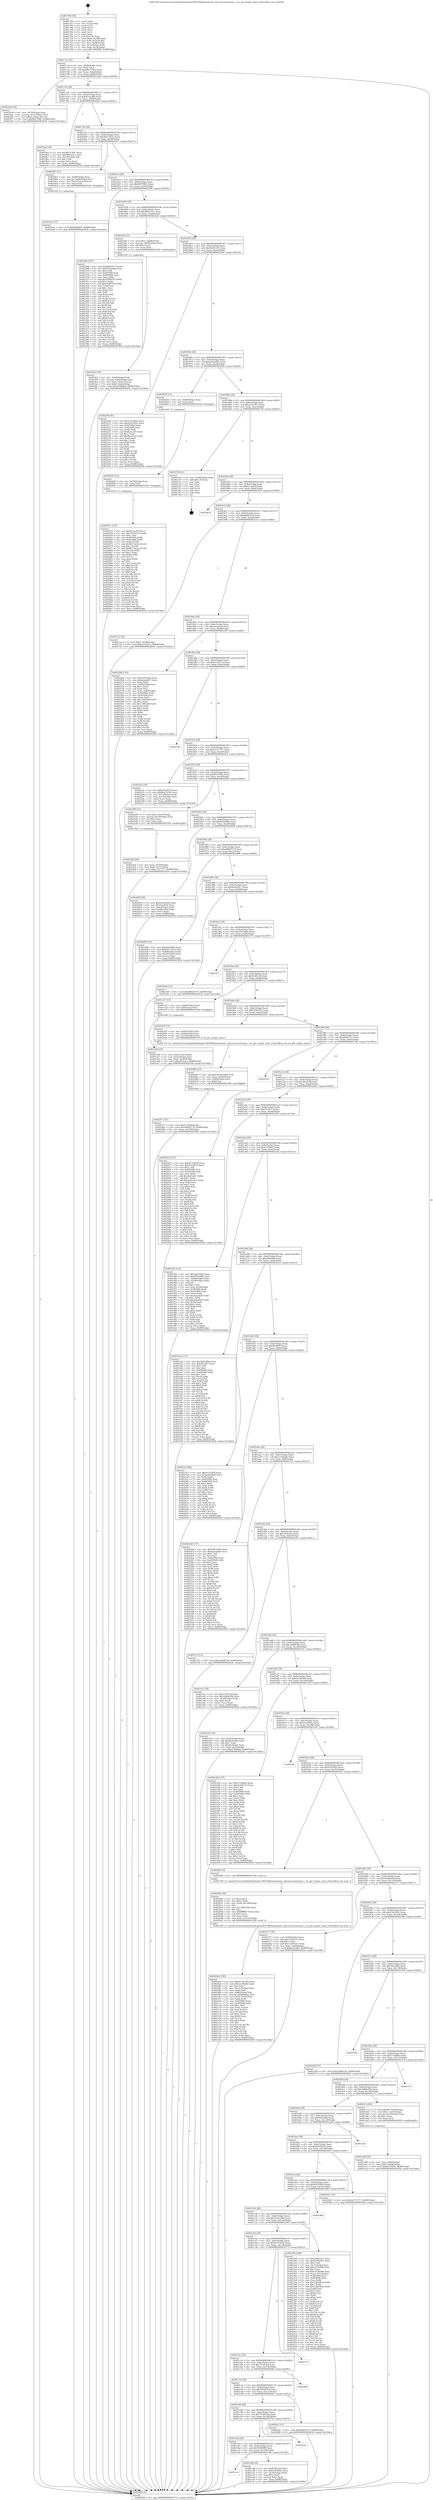digraph "0x401790" {
  label = "0x401790 (/mnt/c/Users/mathe/Desktop/tcc/POCII/binaries/extr_xhyvesrcvmmvmm.c_vm_get_x2apic_state_Final-ollvm.out::main(0))"
  labelloc = "t"
  node[shape=record]

  Entry [label="",width=0.3,height=0.3,shape=circle,fillcolor=black,style=filled]
  "0x4017c2" [label="{
     0x4017c2 [32]\l
     | [instrs]\l
     &nbsp;&nbsp;0x4017c2 \<+6\>: mov -0x88(%rbp),%eax\l
     &nbsp;&nbsp;0x4017c8 \<+2\>: mov %eax,%ecx\l
     &nbsp;&nbsp;0x4017ca \<+6\>: sub $0x84a73702,%ecx\l
     &nbsp;&nbsp;0x4017d0 \<+6\>: mov %eax,-0x8c(%rbp)\l
     &nbsp;&nbsp;0x4017d6 \<+6\>: mov %ecx,-0x90(%rbp)\l
     &nbsp;&nbsp;0x4017dc \<+6\>: je 00000000004022e8 \<main+0xb58\>\l
  }"]
  "0x4022e8" [label="{
     0x4022e8 [30]\l
     | [instrs]\l
     &nbsp;&nbsp;0x4022e8 \<+4\>: mov -0x78(%rbp),%rax\l
     &nbsp;&nbsp;0x4022ec \<+4\>: movslq -0x7c(%rbp),%rcx\l
     &nbsp;&nbsp;0x4022f0 \<+7\>: movl $0x0,(%rax,%rcx,4)\l
     &nbsp;&nbsp;0x4022f7 \<+10\>: movl $0x96070fd5,-0x88(%rbp)\l
     &nbsp;&nbsp;0x402301 \<+5\>: jmp 000000000040283b \<main+0x10ab\>\l
  }"]
  "0x4017e2" [label="{
     0x4017e2 [28]\l
     | [instrs]\l
     &nbsp;&nbsp;0x4017e2 \<+5\>: jmp 00000000004017e7 \<main+0x57\>\l
     &nbsp;&nbsp;0x4017e7 \<+6\>: mov -0x8c(%rbp),%eax\l
     &nbsp;&nbsp;0x4017ed \<+5\>: sub $0x855ae4f9,%eax\l
     &nbsp;&nbsp;0x4017f2 \<+6\>: mov %eax,-0x94(%rbp)\l
     &nbsp;&nbsp;0x4017f8 \<+6\>: je 0000000000401fad \<main+0x81d\>\l
  }"]
  Exit [label="",width=0.3,height=0.3,shape=circle,fillcolor=black,style=filled,peripheries=2]
  "0x401fad" [label="{
     0x401fad [30]\l
     | [instrs]\l
     &nbsp;&nbsp;0x401fad \<+5\>: mov $0xd03156f1,%eax\l
     &nbsp;&nbsp;0x401fb2 \<+5\>: mov $0x98b3e2c1,%ecx\l
     &nbsp;&nbsp;0x401fb7 \<+3\>: mov -0x29(%rbp),%dl\l
     &nbsp;&nbsp;0x401fba \<+3\>: test $0x1,%dl\l
     &nbsp;&nbsp;0x401fbd \<+3\>: cmovne %ecx,%eax\l
     &nbsp;&nbsp;0x401fc0 \<+6\>: mov %eax,-0x88(%rbp)\l
     &nbsp;&nbsp;0x401fc6 \<+5\>: jmp 000000000040283b \<main+0x10ab\>\l
  }"]
  "0x4017fe" [label="{
     0x4017fe [28]\l
     | [instrs]\l
     &nbsp;&nbsp;0x4017fe \<+5\>: jmp 0000000000401803 \<main+0x73\>\l
     &nbsp;&nbsp;0x401803 \<+6\>: mov -0x8c(%rbp),%eax\l
     &nbsp;&nbsp;0x401809 \<+5\>: sub $0x8dc73832,%eax\l
     &nbsp;&nbsp;0x40180e \<+6\>: mov %eax,-0x98(%rbp)\l
     &nbsp;&nbsp;0x401814 \<+6\>: je 00000000004024b7 \<main+0xd27\>\l
  }"]
  "0x402651" [label="{
     0x402651 [155]\l
     | [instrs]\l
     &nbsp;&nbsp;0x402651 \<+5\>: mov $0xb1cee87f,%ecx\l
     &nbsp;&nbsp;0x402656 \<+5\>: mov $0x7659e574,%edx\l
     &nbsp;&nbsp;0x40265b \<+3\>: mov $0x1,%sil\l
     &nbsp;&nbsp;0x40265e \<+8\>: mov 0x405060,%r8d\l
     &nbsp;&nbsp;0x402666 \<+8\>: mov 0x405068,%r9d\l
     &nbsp;&nbsp;0x40266e \<+3\>: mov %r8d,%r10d\l
     &nbsp;&nbsp;0x402671 \<+7\>: sub $0xfb17e62a,%r10d\l
     &nbsp;&nbsp;0x402678 \<+4\>: sub $0x1,%r10d\l
     &nbsp;&nbsp;0x40267c \<+7\>: add $0xfb17e62a,%r10d\l
     &nbsp;&nbsp;0x402683 \<+4\>: imul %r10d,%r8d\l
     &nbsp;&nbsp;0x402687 \<+4\>: and $0x1,%r8d\l
     &nbsp;&nbsp;0x40268b \<+4\>: cmp $0x0,%r8d\l
     &nbsp;&nbsp;0x40268f \<+4\>: sete %r11b\l
     &nbsp;&nbsp;0x402693 \<+4\>: cmp $0xa,%r9d\l
     &nbsp;&nbsp;0x402697 \<+3\>: setl %bl\l
     &nbsp;&nbsp;0x40269a \<+3\>: mov %r11b,%r14b\l
     &nbsp;&nbsp;0x40269d \<+4\>: xor $0xff,%r14b\l
     &nbsp;&nbsp;0x4026a1 \<+3\>: mov %bl,%r15b\l
     &nbsp;&nbsp;0x4026a4 \<+4\>: xor $0xff,%r15b\l
     &nbsp;&nbsp;0x4026a8 \<+4\>: xor $0x0,%sil\l
     &nbsp;&nbsp;0x4026ac \<+3\>: mov %r14b,%r12b\l
     &nbsp;&nbsp;0x4026af \<+4\>: and $0x0,%r12b\l
     &nbsp;&nbsp;0x4026b3 \<+3\>: and %sil,%r11b\l
     &nbsp;&nbsp;0x4026b6 \<+3\>: mov %r15b,%r13b\l
     &nbsp;&nbsp;0x4026b9 \<+4\>: and $0x0,%r13b\l
     &nbsp;&nbsp;0x4026bd \<+3\>: and %sil,%bl\l
     &nbsp;&nbsp;0x4026c0 \<+3\>: or %r11b,%r12b\l
     &nbsp;&nbsp;0x4026c3 \<+3\>: or %bl,%r13b\l
     &nbsp;&nbsp;0x4026c6 \<+3\>: xor %r13b,%r12b\l
     &nbsp;&nbsp;0x4026c9 \<+3\>: or %r15b,%r14b\l
     &nbsp;&nbsp;0x4026cc \<+4\>: xor $0xff,%r14b\l
     &nbsp;&nbsp;0x4026d0 \<+4\>: or $0x0,%sil\l
     &nbsp;&nbsp;0x4026d4 \<+3\>: and %sil,%r14b\l
     &nbsp;&nbsp;0x4026d7 \<+3\>: or %r14b,%r12b\l
     &nbsp;&nbsp;0x4026da \<+4\>: test $0x1,%r12b\l
     &nbsp;&nbsp;0x4026de \<+3\>: cmovne %edx,%ecx\l
     &nbsp;&nbsp;0x4026e1 \<+6\>: mov %ecx,-0x88(%rbp)\l
     &nbsp;&nbsp;0x4026e7 \<+5\>: jmp 000000000040283b \<main+0x10ab\>\l
  }"]
  "0x4024b7" [label="{
     0x4024b7 [23]\l
     | [instrs]\l
     &nbsp;&nbsp;0x4024b7 \<+4\>: mov -0x60(%rbp),%rax\l
     &nbsp;&nbsp;0x4024bb \<+7\>: movslq -0x84(%rbp),%rcx\l
     &nbsp;&nbsp;0x4024c2 \<+4\>: mov (%rax,%rcx,8),%rax\l
     &nbsp;&nbsp;0x4024c6 \<+3\>: mov %rax,%rdi\l
     &nbsp;&nbsp;0x4024c9 \<+5\>: call 0000000000401030 \<free@plt\>\l
     | [calls]\l
     &nbsp;&nbsp;0x401030 \{1\} (unknown)\l
  }"]
  "0x40181a" [label="{
     0x40181a [28]\l
     | [instrs]\l
     &nbsp;&nbsp;0x40181a \<+5\>: jmp 000000000040181f \<main+0x8f\>\l
     &nbsp;&nbsp;0x40181f \<+6\>: mov -0x8c(%rbp),%eax\l
     &nbsp;&nbsp;0x401825 \<+5\>: sub $0x96070fd5,%eax\l
     &nbsp;&nbsp;0x40182a \<+6\>: mov %eax,-0x9c(%rbp)\l
     &nbsp;&nbsp;0x401830 \<+6\>: je 0000000000402306 \<main+0xb76\>\l
  }"]
  "0x402645" [label="{
     0x402645 [12]\l
     | [instrs]\l
     &nbsp;&nbsp;0x402645 \<+4\>: mov -0x78(%rbp),%rax\l
     &nbsp;&nbsp;0x402649 \<+3\>: mov %rax,%rdi\l
     &nbsp;&nbsp;0x40264c \<+5\>: call 0000000000401030 \<free@plt\>\l
     | [calls]\l
     &nbsp;&nbsp;0x401030 \{1\} (unknown)\l
  }"]
  "0x402306" [label="{
     0x402306 [147]\l
     | [instrs]\l
     &nbsp;&nbsp;0x402306 \<+5\>: mov $0xf2b625c7,%eax\l
     &nbsp;&nbsp;0x40230b \<+5\>: mov $0x653a106e,%ecx\l
     &nbsp;&nbsp;0x402310 \<+2\>: mov $0x1,%dl\l
     &nbsp;&nbsp;0x402312 \<+7\>: mov 0x405060,%esi\l
     &nbsp;&nbsp;0x402319 \<+7\>: mov 0x405068,%edi\l
     &nbsp;&nbsp;0x402320 \<+3\>: mov %esi,%r8d\l
     &nbsp;&nbsp;0x402323 \<+7\>: add $0x45f09765,%r8d\l
     &nbsp;&nbsp;0x40232a \<+4\>: sub $0x1,%r8d\l
     &nbsp;&nbsp;0x40232e \<+7\>: sub $0x45f09765,%r8d\l
     &nbsp;&nbsp;0x402335 \<+4\>: imul %r8d,%esi\l
     &nbsp;&nbsp;0x402339 \<+3\>: and $0x1,%esi\l
     &nbsp;&nbsp;0x40233c \<+3\>: cmp $0x0,%esi\l
     &nbsp;&nbsp;0x40233f \<+4\>: sete %r9b\l
     &nbsp;&nbsp;0x402343 \<+3\>: cmp $0xa,%edi\l
     &nbsp;&nbsp;0x402346 \<+4\>: setl %r10b\l
     &nbsp;&nbsp;0x40234a \<+3\>: mov %r9b,%r11b\l
     &nbsp;&nbsp;0x40234d \<+4\>: xor $0xff,%r11b\l
     &nbsp;&nbsp;0x402351 \<+3\>: mov %r10b,%bl\l
     &nbsp;&nbsp;0x402354 \<+3\>: xor $0xff,%bl\l
     &nbsp;&nbsp;0x402357 \<+3\>: xor $0x1,%dl\l
     &nbsp;&nbsp;0x40235a \<+3\>: mov %r11b,%r14b\l
     &nbsp;&nbsp;0x40235d \<+4\>: and $0xff,%r14b\l
     &nbsp;&nbsp;0x402361 \<+3\>: and %dl,%r9b\l
     &nbsp;&nbsp;0x402364 \<+3\>: mov %bl,%r15b\l
     &nbsp;&nbsp;0x402367 \<+4\>: and $0xff,%r15b\l
     &nbsp;&nbsp;0x40236b \<+3\>: and %dl,%r10b\l
     &nbsp;&nbsp;0x40236e \<+3\>: or %r9b,%r14b\l
     &nbsp;&nbsp;0x402371 \<+3\>: or %r10b,%r15b\l
     &nbsp;&nbsp;0x402374 \<+3\>: xor %r15b,%r14b\l
     &nbsp;&nbsp;0x402377 \<+3\>: or %bl,%r11b\l
     &nbsp;&nbsp;0x40237a \<+4\>: xor $0xff,%r11b\l
     &nbsp;&nbsp;0x40237e \<+3\>: or $0x1,%dl\l
     &nbsp;&nbsp;0x402381 \<+3\>: and %dl,%r11b\l
     &nbsp;&nbsp;0x402384 \<+3\>: or %r11b,%r14b\l
     &nbsp;&nbsp;0x402387 \<+4\>: test $0x1,%r14b\l
     &nbsp;&nbsp;0x40238b \<+3\>: cmovne %ecx,%eax\l
     &nbsp;&nbsp;0x40238e \<+6\>: mov %eax,-0x88(%rbp)\l
     &nbsp;&nbsp;0x402394 \<+5\>: jmp 000000000040283b \<main+0x10ab\>\l
  }"]
  "0x401836" [label="{
     0x401836 [28]\l
     | [instrs]\l
     &nbsp;&nbsp;0x401836 \<+5\>: jmp 000000000040183b \<main+0xab\>\l
     &nbsp;&nbsp;0x40183b \<+6\>: mov -0x8c(%rbp),%eax\l
     &nbsp;&nbsp;0x401841 \<+5\>: sub $0x98b3e2c1,%eax\l
     &nbsp;&nbsp;0x401846 \<+6\>: mov %eax,-0xa0(%rbp)\l
     &nbsp;&nbsp;0x40184c \<+6\>: je 0000000000401fcb \<main+0x83b\>\l
  }"]
  "0x4024ce" [label="{
     0x4024ce [15]\l
     | [instrs]\l
     &nbsp;&nbsp;0x4024ce \<+10\>: movl $0xf42d807,-0x88(%rbp)\l
     &nbsp;&nbsp;0x4024d8 \<+5\>: jmp 000000000040283b \<main+0x10ab\>\l
  }"]
  "0x401fcb" [label="{
     0x401fcb [23]\l
     | [instrs]\l
     &nbsp;&nbsp;0x401fcb \<+7\>: movl $0x1,-0x68(%rbp)\l
     &nbsp;&nbsp;0x401fd2 \<+4\>: movslq -0x68(%rbp),%rax\l
     &nbsp;&nbsp;0x401fd6 \<+4\>: shl $0x2,%rax\l
     &nbsp;&nbsp;0x401fda \<+3\>: mov %rax,%rdi\l
     &nbsp;&nbsp;0x401fdd \<+5\>: call 0000000000401050 \<malloc@plt\>\l
     | [calls]\l
     &nbsp;&nbsp;0x401050 \{1\} (unknown)\l
  }"]
  "0x401852" [label="{
     0x401852 [28]\l
     | [instrs]\l
     &nbsp;&nbsp;0x401852 \<+5\>: jmp 0000000000401857 \<main+0xc7\>\l
     &nbsp;&nbsp;0x401857 \<+6\>: mov -0x8c(%rbp),%eax\l
     &nbsp;&nbsp;0x40185d \<+5\>: sub $0x9cb81a75,%eax\l
     &nbsp;&nbsp;0x401862 \<+6\>: mov %eax,-0xa4(%rbp)\l
     &nbsp;&nbsp;0x401868 \<+6\>: je 000000000040220d \<main+0xa7d\>\l
  }"]
  "0x402477" [label="{
     0x402477 [31]\l
     | [instrs]\l
     &nbsp;&nbsp;0x402477 \<+10\>: movl $0x0,-0x84(%rbp)\l
     &nbsp;&nbsp;0x402481 \<+10\>: movl $0xd96d5179,-0x88(%rbp)\l
     &nbsp;&nbsp;0x40248b \<+6\>: mov %eax,-0x150(%rbp)\l
     &nbsp;&nbsp;0x402491 \<+5\>: jmp 000000000040283b \<main+0x10ab\>\l
  }"]
  "0x40220d" [label="{
     0x40220d [91]\l
     | [instrs]\l
     &nbsp;&nbsp;0x40220d \<+5\>: mov $0x573ef40a,%eax\l
     &nbsp;&nbsp;0x402212 \<+5\>: mov $0x476c305c,%ecx\l
     &nbsp;&nbsp;0x402217 \<+7\>: mov 0x405060,%edx\l
     &nbsp;&nbsp;0x40221e \<+7\>: mov 0x405068,%esi\l
     &nbsp;&nbsp;0x402225 \<+2\>: mov %edx,%edi\l
     &nbsp;&nbsp;0x402227 \<+6\>: sub $0xfbaca1b5,%edi\l
     &nbsp;&nbsp;0x40222d \<+3\>: sub $0x1,%edi\l
     &nbsp;&nbsp;0x402230 \<+6\>: add $0xfbaca1b5,%edi\l
     &nbsp;&nbsp;0x402236 \<+3\>: imul %edi,%edx\l
     &nbsp;&nbsp;0x402239 \<+3\>: and $0x1,%edx\l
     &nbsp;&nbsp;0x40223c \<+3\>: cmp $0x0,%edx\l
     &nbsp;&nbsp;0x40223f \<+4\>: sete %r8b\l
     &nbsp;&nbsp;0x402243 \<+3\>: cmp $0xa,%esi\l
     &nbsp;&nbsp;0x402246 \<+4\>: setl %r9b\l
     &nbsp;&nbsp;0x40224a \<+3\>: mov %r8b,%r10b\l
     &nbsp;&nbsp;0x40224d \<+3\>: and %r9b,%r10b\l
     &nbsp;&nbsp;0x402250 \<+3\>: xor %r9b,%r8b\l
     &nbsp;&nbsp;0x402253 \<+3\>: or %r8b,%r10b\l
     &nbsp;&nbsp;0x402256 \<+4\>: test $0x1,%r10b\l
     &nbsp;&nbsp;0x40225a \<+3\>: cmovne %ecx,%eax\l
     &nbsp;&nbsp;0x40225d \<+6\>: mov %eax,-0x88(%rbp)\l
     &nbsp;&nbsp;0x402263 \<+5\>: jmp 000000000040283b \<main+0x10ab\>\l
  }"]
  "0x40186e" [label="{
     0x40186e [28]\l
     | [instrs]\l
     &nbsp;&nbsp;0x40186e \<+5\>: jmp 0000000000401873 \<main+0xe3\>\l
     &nbsp;&nbsp;0x401873 \<+6\>: mov -0x8c(%rbp),%eax\l
     &nbsp;&nbsp;0x401879 \<+5\>: sub $0xa26a2db5,%eax\l
     &nbsp;&nbsp;0x40187e \<+6\>: mov %eax,-0xa8(%rbp)\l
     &nbsp;&nbsp;0x401884 \<+6\>: je 0000000000402639 \<main+0xea9\>\l
  }"]
  "0x402460" [label="{
     0x402460 [23]\l
     | [instrs]\l
     &nbsp;&nbsp;0x402460 \<+10\>: movabs $0x4030b6,%rdi\l
     &nbsp;&nbsp;0x40246a \<+3\>: mov %eax,-0x80(%rbp)\l
     &nbsp;&nbsp;0x40246d \<+3\>: mov -0x80(%rbp),%esi\l
     &nbsp;&nbsp;0x402470 \<+2\>: mov $0x0,%al\l
     &nbsp;&nbsp;0x402472 \<+5\>: call 0000000000401040 \<printf@plt\>\l
     | [calls]\l
     &nbsp;&nbsp;0x401040 \{1\} (unknown)\l
  }"]
  "0x402639" [label="{
     0x402639 [12]\l
     | [instrs]\l
     &nbsp;&nbsp;0x402639 \<+4\>: mov -0x60(%rbp),%rax\l
     &nbsp;&nbsp;0x40263d \<+3\>: mov %rax,%rdi\l
     &nbsp;&nbsp;0x402640 \<+5\>: call 0000000000401030 \<free@plt\>\l
     | [calls]\l
     &nbsp;&nbsp;0x401030 \{1\} (unknown)\l
  }"]
  "0x40188a" [label="{
     0x40188a [28]\l
     | [instrs]\l
     &nbsp;&nbsp;0x40188a \<+5\>: jmp 000000000040188f \<main+0xff\>\l
     &nbsp;&nbsp;0x40188f \<+6\>: mov -0x8c(%rbp),%eax\l
     &nbsp;&nbsp;0x401895 \<+5\>: sub $0xae14397c,%eax\l
     &nbsp;&nbsp;0x40189a \<+6\>: mov %eax,-0xac(%rbp)\l
     &nbsp;&nbsp;0x4018a0 \<+6\>: je 0000000000402734 \<main+0xfa4\>\l
  }"]
  "0x4022b0" [label="{
     0x4022b0 [26]\l
     | [instrs]\l
     &nbsp;&nbsp;0x4022b0 \<+4\>: mov %rax,-0x78(%rbp)\l
     &nbsp;&nbsp;0x4022b4 \<+7\>: movl $0x0,-0x7c(%rbp)\l
     &nbsp;&nbsp;0x4022bb \<+10\>: movl $0xce727277,-0x88(%rbp)\l
     &nbsp;&nbsp;0x4022c5 \<+5\>: jmp 000000000040283b \<main+0x10ab\>\l
  }"]
  "0x402734" [label="{
     0x402734 [21]\l
     | [instrs]\l
     &nbsp;&nbsp;0x402734 \<+3\>: mov -0x38(%rbp),%eax\l
     &nbsp;&nbsp;0x402737 \<+7\>: add $0x138,%rsp\l
     &nbsp;&nbsp;0x40273e \<+1\>: pop %rbx\l
     &nbsp;&nbsp;0x40273f \<+2\>: pop %r12\l
     &nbsp;&nbsp;0x402741 \<+2\>: pop %r13\l
     &nbsp;&nbsp;0x402743 \<+2\>: pop %r14\l
     &nbsp;&nbsp;0x402745 \<+2\>: pop %r15\l
     &nbsp;&nbsp;0x402747 \<+1\>: pop %rbp\l
     &nbsp;&nbsp;0x402748 \<+1\>: ret\l
  }"]
  "0x4018a6" [label="{
     0x4018a6 [28]\l
     | [instrs]\l
     &nbsp;&nbsp;0x4018a6 \<+5\>: jmp 00000000004018ab \<main+0x11b\>\l
     &nbsp;&nbsp;0x4018ab \<+6\>: mov -0x8c(%rbp),%eax\l
     &nbsp;&nbsp;0x4018b1 \<+5\>: sub $0xb1cee87f,%eax\l
     &nbsp;&nbsp;0x4018b6 \<+6\>: mov %eax,-0xb0(%rbp)\l
     &nbsp;&nbsp;0x4018bc \<+6\>: je 0000000000402819 \<main+0x1089\>\l
  }"]
  "0x4020e6" [label="{
     0x4020e6 [109]\l
     | [instrs]\l
     &nbsp;&nbsp;0x4020e6 \<+5\>: mov $0x6e743204,%ecx\l
     &nbsp;&nbsp;0x4020eb \<+5\>: mov $0x1a340afb,%edx\l
     &nbsp;&nbsp;0x4020f0 \<+2\>: xor %esi,%esi\l
     &nbsp;&nbsp;0x4020f2 \<+6\>: mov -0x14c(%rbp),%edi\l
     &nbsp;&nbsp;0x4020f8 \<+3\>: imul %eax,%edi\l
     &nbsp;&nbsp;0x4020fb \<+4\>: mov -0x60(%rbp),%r8\l
     &nbsp;&nbsp;0x4020ff \<+4\>: movslq -0x64(%rbp),%r9\l
     &nbsp;&nbsp;0x402103 \<+4\>: mov (%r8,%r9,8),%r8\l
     &nbsp;&nbsp;0x402107 \<+3\>: mov %edi,(%r8)\l
     &nbsp;&nbsp;0x40210a \<+7\>: mov 0x405060,%eax\l
     &nbsp;&nbsp;0x402111 \<+7\>: mov 0x405068,%edi\l
     &nbsp;&nbsp;0x402118 \<+3\>: sub $0x1,%esi\l
     &nbsp;&nbsp;0x40211b \<+3\>: mov %eax,%r10d\l
     &nbsp;&nbsp;0x40211e \<+3\>: add %esi,%r10d\l
     &nbsp;&nbsp;0x402121 \<+4\>: imul %r10d,%eax\l
     &nbsp;&nbsp;0x402125 \<+3\>: and $0x1,%eax\l
     &nbsp;&nbsp;0x402128 \<+3\>: cmp $0x0,%eax\l
     &nbsp;&nbsp;0x40212b \<+4\>: sete %r11b\l
     &nbsp;&nbsp;0x40212f \<+3\>: cmp $0xa,%edi\l
     &nbsp;&nbsp;0x402132 \<+3\>: setl %bl\l
     &nbsp;&nbsp;0x402135 \<+3\>: mov %r11b,%r14b\l
     &nbsp;&nbsp;0x402138 \<+3\>: and %bl,%r14b\l
     &nbsp;&nbsp;0x40213b \<+3\>: xor %bl,%r11b\l
     &nbsp;&nbsp;0x40213e \<+3\>: or %r11b,%r14b\l
     &nbsp;&nbsp;0x402141 \<+4\>: test $0x1,%r14b\l
     &nbsp;&nbsp;0x402145 \<+3\>: cmovne %edx,%ecx\l
     &nbsp;&nbsp;0x402148 \<+6\>: mov %ecx,-0x88(%rbp)\l
     &nbsp;&nbsp;0x40214e \<+5\>: jmp 000000000040283b \<main+0x10ab\>\l
  }"]
  "0x402819" [label="{
     0x402819\l
  }", style=dashed]
  "0x4018c2" [label="{
     0x4018c2 [28]\l
     | [instrs]\l
     &nbsp;&nbsp;0x4018c2 \<+5\>: jmp 00000000004018c7 \<main+0x137\>\l
     &nbsp;&nbsp;0x4018c7 \<+6\>: mov -0x8c(%rbp),%eax\l
     &nbsp;&nbsp;0x4018cd \<+5\>: sub $0xb6695150,%eax\l
     &nbsp;&nbsp;0x4018d2 \<+6\>: mov %eax,-0xb4(%rbp)\l
     &nbsp;&nbsp;0x4018d8 \<+6\>: je 000000000040271e \<main+0xf8e\>\l
  }"]
  "0x4020ba" [label="{
     0x4020ba [44]\l
     | [instrs]\l
     &nbsp;&nbsp;0x4020ba \<+2\>: xor %ecx,%ecx\l
     &nbsp;&nbsp;0x4020bc \<+5\>: mov $0x2,%edx\l
     &nbsp;&nbsp;0x4020c1 \<+6\>: mov %edx,-0x148(%rbp)\l
     &nbsp;&nbsp;0x4020c7 \<+1\>: cltd\l
     &nbsp;&nbsp;0x4020c8 \<+6\>: mov -0x148(%rbp),%esi\l
     &nbsp;&nbsp;0x4020ce \<+2\>: idiv %esi\l
     &nbsp;&nbsp;0x4020d0 \<+6\>: imul $0xfffffffe,%edx,%edx\l
     &nbsp;&nbsp;0x4020d6 \<+3\>: sub $0x1,%ecx\l
     &nbsp;&nbsp;0x4020d9 \<+2\>: sub %ecx,%edx\l
     &nbsp;&nbsp;0x4020db \<+6\>: mov %edx,-0x14c(%rbp)\l
     &nbsp;&nbsp;0x4020e1 \<+5\>: call 0000000000401160 \<next_i\>\l
     | [calls]\l
     &nbsp;&nbsp;0x401160 \{1\} (/mnt/c/Users/mathe/Desktop/tcc/POCII/binaries/extr_xhyvesrcvmmvmm.c_vm_get_x2apic_state_Final-ollvm.out::next_i)\l
  }"]
  "0x40271e" [label="{
     0x40271e [22]\l
     | [instrs]\l
     &nbsp;&nbsp;0x40271e \<+7\>: movl $0x0,-0x38(%rbp)\l
     &nbsp;&nbsp;0x402725 \<+10\>: movl $0xae14397c,-0x88(%rbp)\l
     &nbsp;&nbsp;0x40272f \<+5\>: jmp 000000000040283b \<main+0x10ab\>\l
  }"]
  "0x4018de" [label="{
     0x4018de [28]\l
     | [instrs]\l
     &nbsp;&nbsp;0x4018de \<+5\>: jmp 00000000004018e3 \<main+0x153\>\l
     &nbsp;&nbsp;0x4018e3 \<+6\>: mov -0x8c(%rbp),%eax\l
     &nbsp;&nbsp;0x4018e9 \<+5\>: sub $0xba3aa8a9,%eax\l
     &nbsp;&nbsp;0x4018ee \<+6\>: mov %eax,-0xb8(%rbp)\l
     &nbsp;&nbsp;0x4018f4 \<+6\>: je 0000000000402566 \<main+0xdd6\>\l
  }"]
  "0x401fe2" [label="{
     0x401fe2 [34]\l
     | [instrs]\l
     &nbsp;&nbsp;0x401fe2 \<+4\>: mov -0x60(%rbp),%rdi\l
     &nbsp;&nbsp;0x401fe6 \<+4\>: movslq -0x64(%rbp),%rcx\l
     &nbsp;&nbsp;0x401fea \<+4\>: mov %rax,(%rdi,%rcx,8)\l
     &nbsp;&nbsp;0x401fee \<+7\>: movl $0x0,-0x6c(%rbp)\l
     &nbsp;&nbsp;0x401ff5 \<+10\>: movl $0xd74d6fab,-0x88(%rbp)\l
     &nbsp;&nbsp;0x401fff \<+5\>: jmp 000000000040283b \<main+0x10ab\>\l
  }"]
  "0x402566" [label="{
     0x402566 [110]\l
     | [instrs]\l
     &nbsp;&nbsp;0x402566 \<+5\>: mov $0xe5874e8e,%eax\l
     &nbsp;&nbsp;0x40256b \<+5\>: mov $0xdcabd417,%ecx\l
     &nbsp;&nbsp;0x402570 \<+2\>: xor %edx,%edx\l
     &nbsp;&nbsp;0x402572 \<+6\>: mov -0x84(%rbp),%esi\l
     &nbsp;&nbsp;0x402578 \<+3\>: sub $0x1,%edx\l
     &nbsp;&nbsp;0x40257b \<+2\>: sub %edx,%esi\l
     &nbsp;&nbsp;0x40257d \<+6\>: mov %esi,-0x84(%rbp)\l
     &nbsp;&nbsp;0x402583 \<+7\>: mov 0x405060,%edx\l
     &nbsp;&nbsp;0x40258a \<+7\>: mov 0x405068,%esi\l
     &nbsp;&nbsp;0x402591 \<+2\>: mov %edx,%edi\l
     &nbsp;&nbsp;0x402593 \<+6\>: add $0x176f1a9b,%edi\l
     &nbsp;&nbsp;0x402599 \<+3\>: sub $0x1,%edi\l
     &nbsp;&nbsp;0x40259c \<+6\>: sub $0x176f1a9b,%edi\l
     &nbsp;&nbsp;0x4025a2 \<+3\>: imul %edi,%edx\l
     &nbsp;&nbsp;0x4025a5 \<+3\>: and $0x1,%edx\l
     &nbsp;&nbsp;0x4025a8 \<+3\>: cmp $0x0,%edx\l
     &nbsp;&nbsp;0x4025ab \<+4\>: sete %r8b\l
     &nbsp;&nbsp;0x4025af \<+3\>: cmp $0xa,%esi\l
     &nbsp;&nbsp;0x4025b2 \<+4\>: setl %r9b\l
     &nbsp;&nbsp;0x4025b6 \<+3\>: mov %r8b,%r10b\l
     &nbsp;&nbsp;0x4025b9 \<+3\>: and %r9b,%r10b\l
     &nbsp;&nbsp;0x4025bc \<+3\>: xor %r9b,%r8b\l
     &nbsp;&nbsp;0x4025bf \<+3\>: or %r8b,%r10b\l
     &nbsp;&nbsp;0x4025c2 \<+4\>: test $0x1,%r10b\l
     &nbsp;&nbsp;0x4025c6 \<+3\>: cmovne %ecx,%eax\l
     &nbsp;&nbsp;0x4025c9 \<+6\>: mov %eax,-0x88(%rbp)\l
     &nbsp;&nbsp;0x4025cf \<+5\>: jmp 000000000040283b \<main+0x10ab\>\l
  }"]
  "0x4018fa" [label="{
     0x4018fa [28]\l
     | [instrs]\l
     &nbsp;&nbsp;0x4018fa \<+5\>: jmp 00000000004018ff \<main+0x16f\>\l
     &nbsp;&nbsp;0x4018ff \<+6\>: mov -0x8c(%rbp),%eax\l
     &nbsp;&nbsp;0x401905 \<+5\>: sub $0xcb3f217e,%eax\l
     &nbsp;&nbsp;0x40190a \<+6\>: mov %eax,-0xbc(%rbp)\l
     &nbsp;&nbsp;0x401910 \<+6\>: je 0000000000402749 \<main+0xfb9\>\l
  }"]
  "0x401e98" [label="{
     0x401e98 [26]\l
     | [instrs]\l
     &nbsp;&nbsp;0x401e98 \<+4\>: mov %rax,-0x60(%rbp)\l
     &nbsp;&nbsp;0x401e9c \<+7\>: movl $0x0,-0x64(%rbp)\l
     &nbsp;&nbsp;0x401ea3 \<+10\>: movl $0xb1456d5,-0x88(%rbp)\l
     &nbsp;&nbsp;0x401ead \<+5\>: jmp 000000000040283b \<main+0x10ab\>\l
  }"]
  "0x402749" [label="{
     0x402749\l
  }", style=dashed]
  "0x401916" [label="{
     0x401916 [28]\l
     | [instrs]\l
     &nbsp;&nbsp;0x401916 \<+5\>: jmp 000000000040191b \<main+0x18b\>\l
     &nbsp;&nbsp;0x40191b \<+6\>: mov -0x8c(%rbp),%eax\l
     &nbsp;&nbsp;0x401921 \<+5\>: sub $0xce727277,%eax\l
     &nbsp;&nbsp;0x401926 \<+6\>: mov %eax,-0xc0(%rbp)\l
     &nbsp;&nbsp;0x40192c \<+6\>: je 00000000004022ca \<main+0xb3a\>\l
  }"]
  "0x401e44" [label="{
     0x401e44 [24]\l
     | [instrs]\l
     &nbsp;&nbsp;0x401e44 \<+3\>: mov %eax,-0x4c(%rbp)\l
     &nbsp;&nbsp;0x401e47 \<+3\>: mov -0x4c(%rbp),%eax\l
     &nbsp;&nbsp;0x401e4a \<+3\>: mov %eax,-0x30(%rbp)\l
     &nbsp;&nbsp;0x401e4d \<+10\>: movl $0x267fcaca,-0x88(%rbp)\l
     &nbsp;&nbsp;0x401e57 \<+5\>: jmp 000000000040283b \<main+0x10ab\>\l
  }"]
  "0x4022ca" [label="{
     0x4022ca [30]\l
     | [instrs]\l
     &nbsp;&nbsp;0x4022ca \<+5\>: mov $0xf25b3655,%eax\l
     &nbsp;&nbsp;0x4022cf \<+5\>: mov $0x84a73702,%ecx\l
     &nbsp;&nbsp;0x4022d4 \<+3\>: mov -0x7c(%rbp),%edx\l
     &nbsp;&nbsp;0x4022d7 \<+3\>: cmp -0x70(%rbp),%edx\l
     &nbsp;&nbsp;0x4022da \<+3\>: cmovl %ecx,%eax\l
     &nbsp;&nbsp;0x4022dd \<+6\>: mov %eax,-0x88(%rbp)\l
     &nbsp;&nbsp;0x4022e3 \<+5\>: jmp 000000000040283b \<main+0x10ab\>\l
  }"]
  "0x401932" [label="{
     0x401932 [28]\l
     | [instrs]\l
     &nbsp;&nbsp;0x401932 \<+5\>: jmp 0000000000401937 \<main+0x1a7\>\l
     &nbsp;&nbsp;0x401937 \<+6\>: mov -0x8c(%rbp),%eax\l
     &nbsp;&nbsp;0x40193d \<+5\>: sub $0xd03156f1,%eax\l
     &nbsp;&nbsp;0x401942 \<+6\>: mov %eax,-0xc4(%rbp)\l
     &nbsp;&nbsp;0x401948 \<+6\>: je 0000000000402299 \<main+0xb09\>\l
  }"]
  "0x401790" [label="{
     0x401790 [50]\l
     | [instrs]\l
     &nbsp;&nbsp;0x401790 \<+1\>: push %rbp\l
     &nbsp;&nbsp;0x401791 \<+3\>: mov %rsp,%rbp\l
     &nbsp;&nbsp;0x401794 \<+2\>: push %r15\l
     &nbsp;&nbsp;0x401796 \<+2\>: push %r14\l
     &nbsp;&nbsp;0x401798 \<+2\>: push %r13\l
     &nbsp;&nbsp;0x40179a \<+2\>: push %r12\l
     &nbsp;&nbsp;0x40179c \<+1\>: push %rbx\l
     &nbsp;&nbsp;0x40179d \<+7\>: sub $0x138,%rsp\l
     &nbsp;&nbsp;0x4017a4 \<+7\>: movl $0x0,-0x38(%rbp)\l
     &nbsp;&nbsp;0x4017ab \<+3\>: mov %edi,-0x3c(%rbp)\l
     &nbsp;&nbsp;0x4017ae \<+4\>: mov %rsi,-0x48(%rbp)\l
     &nbsp;&nbsp;0x4017b2 \<+3\>: mov -0x3c(%rbp),%edi\l
     &nbsp;&nbsp;0x4017b5 \<+3\>: mov %edi,-0x34(%rbp)\l
     &nbsp;&nbsp;0x4017b8 \<+10\>: movl $0x7b000f9f,-0x88(%rbp)\l
  }"]
  "0x402299" [label="{
     0x402299 [23]\l
     | [instrs]\l
     &nbsp;&nbsp;0x402299 \<+7\>: movl $0x1,-0x70(%rbp)\l
     &nbsp;&nbsp;0x4022a0 \<+4\>: movslq -0x70(%rbp),%rax\l
     &nbsp;&nbsp;0x4022a4 \<+4\>: shl $0x2,%rax\l
     &nbsp;&nbsp;0x4022a8 \<+3\>: mov %rax,%rdi\l
     &nbsp;&nbsp;0x4022ab \<+5\>: call 0000000000401050 \<malloc@plt\>\l
     | [calls]\l
     &nbsp;&nbsp;0x401050 \{1\} (unknown)\l
  }"]
  "0x40194e" [label="{
     0x40194e [28]\l
     | [instrs]\l
     &nbsp;&nbsp;0x40194e \<+5\>: jmp 0000000000401953 \<main+0x1c3\>\l
     &nbsp;&nbsp;0x401953 \<+6\>: mov -0x8c(%rbp),%eax\l
     &nbsp;&nbsp;0x401959 \<+5\>: sub $0xd74d6fab,%eax\l
     &nbsp;&nbsp;0x40195e \<+6\>: mov %eax,-0xc8(%rbp)\l
     &nbsp;&nbsp;0x401964 \<+6\>: je 0000000000402004 \<main+0x874\>\l
  }"]
  "0x40283b" [label="{
     0x40283b [5]\l
     | [instrs]\l
     &nbsp;&nbsp;0x40283b \<+5\>: jmp 00000000004017c2 \<main+0x32\>\l
  }"]
  "0x402004" [label="{
     0x402004 [30]\l
     | [instrs]\l
     &nbsp;&nbsp;0x402004 \<+5\>: mov $0x2a35b549,%eax\l
     &nbsp;&nbsp;0x402009 \<+5\>: mov $0x1be2618,%ecx\l
     &nbsp;&nbsp;0x40200e \<+3\>: mov -0x6c(%rbp),%edx\l
     &nbsp;&nbsp;0x402011 \<+3\>: cmp -0x68(%rbp),%edx\l
     &nbsp;&nbsp;0x402014 \<+3\>: cmovl %ecx,%eax\l
     &nbsp;&nbsp;0x402017 \<+6\>: mov %eax,-0x88(%rbp)\l
     &nbsp;&nbsp;0x40201d \<+5\>: jmp 000000000040283b \<main+0x10ab\>\l
  }"]
  "0x40196a" [label="{
     0x40196a [28]\l
     | [instrs]\l
     &nbsp;&nbsp;0x40196a \<+5\>: jmp 000000000040196f \<main+0x1df\>\l
     &nbsp;&nbsp;0x40196f \<+6\>: mov -0x8c(%rbp),%eax\l
     &nbsp;&nbsp;0x401975 \<+5\>: sub $0xd96d5179,%eax\l
     &nbsp;&nbsp;0x40197a \<+6\>: mov %eax,-0xcc(%rbp)\l
     &nbsp;&nbsp;0x401980 \<+6\>: je 0000000000402496 \<main+0xd06\>\l
  }"]
  "0x401cce" [label="{
     0x401cce\l
  }", style=dashed]
  "0x402496" [label="{
     0x402496 [33]\l
     | [instrs]\l
     &nbsp;&nbsp;0x402496 \<+5\>: mov $0xe6de089,%eax\l
     &nbsp;&nbsp;0x40249b \<+5\>: mov $0x8dc73832,%ecx\l
     &nbsp;&nbsp;0x4024a0 \<+6\>: mov -0x84(%rbp),%edx\l
     &nbsp;&nbsp;0x4024a6 \<+3\>: cmp -0x54(%rbp),%edx\l
     &nbsp;&nbsp;0x4024a9 \<+3\>: cmovl %ecx,%eax\l
     &nbsp;&nbsp;0x4024ac \<+6\>: mov %eax,-0x88(%rbp)\l
     &nbsp;&nbsp;0x4024b2 \<+5\>: jmp 000000000040283b \<main+0x10ab\>\l
  }"]
  "0x401986" [label="{
     0x401986 [28]\l
     | [instrs]\l
     &nbsp;&nbsp;0x401986 \<+5\>: jmp 000000000040198b \<main+0x1fb\>\l
     &nbsp;&nbsp;0x40198b \<+6\>: mov -0x8c(%rbp),%eax\l
     &nbsp;&nbsp;0x401991 \<+5\>: sub $0xdcabd417,%eax\l
     &nbsp;&nbsp;0x401996 \<+6\>: mov %eax,-0xd0(%rbp)\l
     &nbsp;&nbsp;0x40199c \<+6\>: je 00000000004025d4 \<main+0xe44\>\l
  }"]
  "0x401cd8" [label="{
     0x401cd8 [30]\l
     | [instrs]\l
     &nbsp;&nbsp;0x401cd8 \<+5\>: mov $0xf1df5c30,%eax\l
     &nbsp;&nbsp;0x401cdd \<+5\>: mov $0x2c4c982e,%ecx\l
     &nbsp;&nbsp;0x401ce2 \<+3\>: mov -0x34(%rbp),%edx\l
     &nbsp;&nbsp;0x401ce5 \<+3\>: cmp $0x2,%edx\l
     &nbsp;&nbsp;0x401ce8 \<+3\>: cmovne %ecx,%eax\l
     &nbsp;&nbsp;0x401ceb \<+6\>: mov %eax,-0x88(%rbp)\l
     &nbsp;&nbsp;0x401cf1 \<+5\>: jmp 000000000040283b \<main+0x10ab\>\l
  }"]
  "0x4025d4" [label="{
     0x4025d4 [15]\l
     | [instrs]\l
     &nbsp;&nbsp;0x4025d4 \<+10\>: movl $0xd96d5179,-0x88(%rbp)\l
     &nbsp;&nbsp;0x4025de \<+5\>: jmp 000000000040283b \<main+0x10ab\>\l
  }"]
  "0x4019a2" [label="{
     0x4019a2 [28]\l
     | [instrs]\l
     &nbsp;&nbsp;0x4019a2 \<+5\>: jmp 00000000004019a7 \<main+0x217\>\l
     &nbsp;&nbsp;0x4019a7 \<+6\>: mov -0x8c(%rbp),%eax\l
     &nbsp;&nbsp;0x4019ad \<+5\>: sub $0xe5874e8e,%eax\l
     &nbsp;&nbsp;0x4019b2 \<+6\>: mov %eax,-0xd4(%rbp)\l
     &nbsp;&nbsp;0x4019b8 \<+6\>: je 00000000004027f7 \<main+0x1067\>\l
  }"]
  "0x401cb2" [label="{
     0x401cb2 [28]\l
     | [instrs]\l
     &nbsp;&nbsp;0x401cb2 \<+5\>: jmp 0000000000401cb7 \<main+0x527\>\l
     &nbsp;&nbsp;0x401cb7 \<+6\>: mov -0x8c(%rbp),%eax\l
     &nbsp;&nbsp;0x401cbd \<+5\>: sub $0x7b000f9f,%eax\l
     &nbsp;&nbsp;0x401cc2 \<+6\>: mov %eax,-0x144(%rbp)\l
     &nbsp;&nbsp;0x401cc8 \<+6\>: je 0000000000401cd8 \<main+0x548\>\l
  }"]
  "0x4027f7" [label="{
     0x4027f7\l
  }", style=dashed]
  "0x4019be" [label="{
     0x4019be [28]\l
     | [instrs]\l
     &nbsp;&nbsp;0x4019be \<+5\>: jmp 00000000004019c3 \<main+0x233\>\l
     &nbsp;&nbsp;0x4019c3 \<+6\>: mov -0x8c(%rbp),%eax\l
     &nbsp;&nbsp;0x4019c9 \<+5\>: sub $0xf1df5c30,%eax\l
     &nbsp;&nbsp;0x4019ce \<+6\>: mov %eax,-0xd8(%rbp)\l
     &nbsp;&nbsp;0x4019d4 \<+6\>: je 0000000000401e37 \<main+0x6a7\>\l
  }"]
  "0x40270a" [label="{
     0x40270a\l
  }", style=dashed]
  "0x401e37" [label="{
     0x401e37 [13]\l
     | [instrs]\l
     &nbsp;&nbsp;0x401e37 \<+4\>: mov -0x48(%rbp),%rax\l
     &nbsp;&nbsp;0x401e3b \<+4\>: mov 0x8(%rax),%rdi\l
     &nbsp;&nbsp;0x401e3f \<+5\>: call 0000000000401060 \<atoi@plt\>\l
     | [calls]\l
     &nbsp;&nbsp;0x401060 \{1\} (unknown)\l
  }"]
  "0x4019da" [label="{
     0x4019da [28]\l
     | [instrs]\l
     &nbsp;&nbsp;0x4019da \<+5\>: jmp 00000000004019df \<main+0x24f\>\l
     &nbsp;&nbsp;0x4019df \<+6\>: mov -0x8c(%rbp),%eax\l
     &nbsp;&nbsp;0x4019e5 \<+5\>: sub $0xf25b3655,%eax\l
     &nbsp;&nbsp;0x4019ea \<+6\>: mov %eax,-0xdc(%rbp)\l
     &nbsp;&nbsp;0x4019f0 \<+6\>: je 0000000000402450 \<main+0xcc0\>\l
  }"]
  "0x401c96" [label="{
     0x401c96 [28]\l
     | [instrs]\l
     &nbsp;&nbsp;0x401c96 \<+5\>: jmp 0000000000401c9b \<main+0x50b\>\l
     &nbsp;&nbsp;0x401c9b \<+6\>: mov -0x8c(%rbp),%eax\l
     &nbsp;&nbsp;0x401ca1 \<+5\>: sub $0x797b822e,%eax\l
     &nbsp;&nbsp;0x401ca6 \<+6\>: mov %eax,-0x140(%rbp)\l
     &nbsp;&nbsp;0x401cac \<+6\>: je 000000000040270a \<main+0xf7a\>\l
  }"]
  "0x402450" [label="{
     0x402450 [16]\l
     | [instrs]\l
     &nbsp;&nbsp;0x402450 \<+4\>: mov -0x60(%rbp),%rdi\l
     &nbsp;&nbsp;0x402454 \<+3\>: mov -0x50(%rbp),%esi\l
     &nbsp;&nbsp;0x402457 \<+4\>: mov -0x78(%rbp),%rdx\l
     &nbsp;&nbsp;0x40245b \<+5\>: call 0000000000401570 \<vm_get_x2apic_state\>\l
     | [calls]\l
     &nbsp;&nbsp;0x401570 \{1\} (/mnt/c/Users/mathe/Desktop/tcc/POCII/binaries/extr_xhyvesrcvmmvmm.c_vm_get_x2apic_state_Final-ollvm.out::vm_get_x2apic_state)\l
  }"]
  "0x4019f6" [label="{
     0x4019f6 [28]\l
     | [instrs]\l
     &nbsp;&nbsp;0x4019f6 \<+5\>: jmp 00000000004019fb \<main+0x26b\>\l
     &nbsp;&nbsp;0x4019fb \<+6\>: mov -0x8c(%rbp),%eax\l
     &nbsp;&nbsp;0x401a01 \<+5\>: sub $0xf2b625c7,%eax\l
     &nbsp;&nbsp;0x401a06 \<+6\>: mov %eax,-0xe0(%rbp)\l
     &nbsp;&nbsp;0x401a0c \<+6\>: je 00000000004027d5 \<main+0x1045\>\l
  }"]
  "0x4026ec" [label="{
     0x4026ec [15]\l
     | [instrs]\l
     &nbsp;&nbsp;0x4026ec \<+10\>: movl $0xb6695150,-0x88(%rbp)\l
     &nbsp;&nbsp;0x4026f6 \<+5\>: jmp 000000000040283b \<main+0x10ab\>\l
  }"]
  "0x4027d5" [label="{
     0x4027d5\l
  }", style=dashed]
  "0x401a12" [label="{
     0x401a12 [28]\l
     | [instrs]\l
     &nbsp;&nbsp;0x401a12 \<+5\>: jmp 0000000000401a17 \<main+0x287\>\l
     &nbsp;&nbsp;0x401a17 \<+6\>: mov -0x8c(%rbp),%eax\l
     &nbsp;&nbsp;0x401a1d \<+5\>: sub $0x1be2618,%eax\l
     &nbsp;&nbsp;0x401a22 \<+6\>: mov %eax,-0xe4(%rbp)\l
     &nbsp;&nbsp;0x401a28 \<+6\>: je 0000000000402022 \<main+0x892\>\l
  }"]
  "0x401c7a" [label="{
     0x401c7a [28]\l
     | [instrs]\l
     &nbsp;&nbsp;0x401c7a \<+5\>: jmp 0000000000401c7f \<main+0x4ef\>\l
     &nbsp;&nbsp;0x401c7f \<+6\>: mov -0x8c(%rbp),%eax\l
     &nbsp;&nbsp;0x401c85 \<+5\>: sub $0x7659e574,%eax\l
     &nbsp;&nbsp;0x401c8a \<+6\>: mov %eax,-0x13c(%rbp)\l
     &nbsp;&nbsp;0x401c90 \<+6\>: je 00000000004026ec \<main+0xf5c\>\l
  }"]
  "0x402022" [label="{
     0x402022 [147]\l
     | [instrs]\l
     &nbsp;&nbsp;0x402022 \<+5\>: mov $0x6e743204,%eax\l
     &nbsp;&nbsp;0x402027 \<+5\>: mov $0x4103441f,%ecx\l
     &nbsp;&nbsp;0x40202c \<+2\>: mov $0x1,%dl\l
     &nbsp;&nbsp;0x40202e \<+7\>: mov 0x405060,%esi\l
     &nbsp;&nbsp;0x402035 \<+7\>: mov 0x405068,%edi\l
     &nbsp;&nbsp;0x40203c \<+3\>: mov %esi,%r8d\l
     &nbsp;&nbsp;0x40203f \<+7\>: add $0xded1efa7,%r8d\l
     &nbsp;&nbsp;0x402046 \<+4\>: sub $0x1,%r8d\l
     &nbsp;&nbsp;0x40204a \<+7\>: sub $0xded1efa7,%r8d\l
     &nbsp;&nbsp;0x402051 \<+4\>: imul %r8d,%esi\l
     &nbsp;&nbsp;0x402055 \<+3\>: and $0x1,%esi\l
     &nbsp;&nbsp;0x402058 \<+3\>: cmp $0x0,%esi\l
     &nbsp;&nbsp;0x40205b \<+4\>: sete %r9b\l
     &nbsp;&nbsp;0x40205f \<+3\>: cmp $0xa,%edi\l
     &nbsp;&nbsp;0x402062 \<+4\>: setl %r10b\l
     &nbsp;&nbsp;0x402066 \<+3\>: mov %r9b,%r11b\l
     &nbsp;&nbsp;0x402069 \<+4\>: xor $0xff,%r11b\l
     &nbsp;&nbsp;0x40206d \<+3\>: mov %r10b,%bl\l
     &nbsp;&nbsp;0x402070 \<+3\>: xor $0xff,%bl\l
     &nbsp;&nbsp;0x402073 \<+3\>: xor $0x0,%dl\l
     &nbsp;&nbsp;0x402076 \<+3\>: mov %r11b,%r14b\l
     &nbsp;&nbsp;0x402079 \<+4\>: and $0x0,%r14b\l
     &nbsp;&nbsp;0x40207d \<+3\>: and %dl,%r9b\l
     &nbsp;&nbsp;0x402080 \<+3\>: mov %bl,%r15b\l
     &nbsp;&nbsp;0x402083 \<+4\>: and $0x0,%r15b\l
     &nbsp;&nbsp;0x402087 \<+3\>: and %dl,%r10b\l
     &nbsp;&nbsp;0x40208a \<+3\>: or %r9b,%r14b\l
     &nbsp;&nbsp;0x40208d \<+3\>: or %r10b,%r15b\l
     &nbsp;&nbsp;0x402090 \<+3\>: xor %r15b,%r14b\l
     &nbsp;&nbsp;0x402093 \<+3\>: or %bl,%r11b\l
     &nbsp;&nbsp;0x402096 \<+4\>: xor $0xff,%r11b\l
     &nbsp;&nbsp;0x40209a \<+3\>: or $0x0,%dl\l
     &nbsp;&nbsp;0x40209d \<+3\>: and %dl,%r11b\l
     &nbsp;&nbsp;0x4020a0 \<+3\>: or %r11b,%r14b\l
     &nbsp;&nbsp;0x4020a3 \<+4\>: test $0x1,%r14b\l
     &nbsp;&nbsp;0x4020a7 \<+3\>: cmovne %ecx,%eax\l
     &nbsp;&nbsp;0x4020aa \<+6\>: mov %eax,-0x88(%rbp)\l
     &nbsp;&nbsp;0x4020b0 \<+5\>: jmp 000000000040283b \<main+0x10ab\>\l
  }"]
  "0x401a2e" [label="{
     0x401a2e [28]\l
     | [instrs]\l
     &nbsp;&nbsp;0x401a2e \<+5\>: jmp 0000000000401a33 \<main+0x2a3\>\l
     &nbsp;&nbsp;0x401a33 \<+6\>: mov -0x8c(%rbp),%eax\l
     &nbsp;&nbsp;0x401a39 \<+5\>: sub $0x5f1c4b7,%eax\l
     &nbsp;&nbsp;0x401a3e \<+6\>: mov %eax,-0xe8(%rbp)\l
     &nbsp;&nbsp;0x401a44 \<+6\>: je 0000000000401f3b \<main+0x7ab\>\l
  }"]
  "0x4026fb" [label="{
     0x4026fb\l
  }", style=dashed]
  "0x401f3b" [label="{
     0x401f3b [114]\l
     | [instrs]\l
     &nbsp;&nbsp;0x401f3b \<+5\>: mov $0x56a14f8e,%eax\l
     &nbsp;&nbsp;0x401f40 \<+5\>: mov $0x855ae4f9,%ecx\l
     &nbsp;&nbsp;0x401f45 \<+3\>: mov -0x64(%rbp),%edx\l
     &nbsp;&nbsp;0x401f48 \<+3\>: cmp -0x54(%rbp),%edx\l
     &nbsp;&nbsp;0x401f4b \<+4\>: setl %sil\l
     &nbsp;&nbsp;0x401f4f \<+4\>: and $0x1,%sil\l
     &nbsp;&nbsp;0x401f53 \<+4\>: mov %sil,-0x29(%rbp)\l
     &nbsp;&nbsp;0x401f57 \<+7\>: mov 0x405060,%edx\l
     &nbsp;&nbsp;0x401f5e \<+7\>: mov 0x405068,%edi\l
     &nbsp;&nbsp;0x401f65 \<+3\>: mov %edx,%r8d\l
     &nbsp;&nbsp;0x401f68 \<+7\>: sub $0x3efca926,%r8d\l
     &nbsp;&nbsp;0x401f6f \<+4\>: sub $0x1,%r8d\l
     &nbsp;&nbsp;0x401f73 \<+7\>: add $0x3efca926,%r8d\l
     &nbsp;&nbsp;0x401f7a \<+4\>: imul %r8d,%edx\l
     &nbsp;&nbsp;0x401f7e \<+3\>: and $0x1,%edx\l
     &nbsp;&nbsp;0x401f81 \<+3\>: cmp $0x0,%edx\l
     &nbsp;&nbsp;0x401f84 \<+4\>: sete %sil\l
     &nbsp;&nbsp;0x401f88 \<+3\>: cmp $0xa,%edi\l
     &nbsp;&nbsp;0x401f8b \<+4\>: setl %r9b\l
     &nbsp;&nbsp;0x401f8f \<+3\>: mov %sil,%r10b\l
     &nbsp;&nbsp;0x401f92 \<+3\>: and %r9b,%r10b\l
     &nbsp;&nbsp;0x401f95 \<+3\>: xor %r9b,%sil\l
     &nbsp;&nbsp;0x401f98 \<+3\>: or %sil,%r10b\l
     &nbsp;&nbsp;0x401f9b \<+4\>: test $0x1,%r10b\l
     &nbsp;&nbsp;0x401f9f \<+3\>: cmovne %ecx,%eax\l
     &nbsp;&nbsp;0x401fa2 \<+6\>: mov %eax,-0x88(%rbp)\l
     &nbsp;&nbsp;0x401fa8 \<+5\>: jmp 000000000040283b \<main+0x10ab\>\l
  }"]
  "0x401a4a" [label="{
     0x401a4a [28]\l
     | [instrs]\l
     &nbsp;&nbsp;0x401a4a \<+5\>: jmp 0000000000401a4f \<main+0x2bf\>\l
     &nbsp;&nbsp;0x401a4f \<+6\>: mov -0x8c(%rbp),%eax\l
     &nbsp;&nbsp;0x401a55 \<+5\>: sub $0xb1456d5,%eax\l
     &nbsp;&nbsp;0x401a5a \<+6\>: mov %eax,-0xec(%rbp)\l
     &nbsp;&nbsp;0x401a60 \<+6\>: je 0000000000401eb2 \<main+0x722\>\l
  }"]
  "0x401c5e" [label="{
     0x401c5e [28]\l
     | [instrs]\l
     &nbsp;&nbsp;0x401c5e \<+5\>: jmp 0000000000401c63 \<main+0x4d3\>\l
     &nbsp;&nbsp;0x401c63 \<+6\>: mov -0x8c(%rbp),%eax\l
     &nbsp;&nbsp;0x401c69 \<+5\>: sub $0x75145acf,%eax\l
     &nbsp;&nbsp;0x401c6e \<+6\>: mov %eax,-0x138(%rbp)\l
     &nbsp;&nbsp;0x401c74 \<+6\>: je 00000000004026fb \<main+0xf6b\>\l
  }"]
  "0x401eb2" [label="{
     0x401eb2 [137]\l
     | [instrs]\l
     &nbsp;&nbsp;0x401eb2 \<+5\>: mov $0x56a14f8e,%eax\l
     &nbsp;&nbsp;0x401eb7 \<+5\>: mov $0x5f1c4b7,%ecx\l
     &nbsp;&nbsp;0x401ebc \<+2\>: mov $0x1,%dl\l
     &nbsp;&nbsp;0x401ebe \<+2\>: xor %esi,%esi\l
     &nbsp;&nbsp;0x401ec0 \<+7\>: mov 0x405060,%edi\l
     &nbsp;&nbsp;0x401ec7 \<+8\>: mov 0x405068,%r8d\l
     &nbsp;&nbsp;0x401ecf \<+3\>: sub $0x1,%esi\l
     &nbsp;&nbsp;0x401ed2 \<+3\>: mov %edi,%r9d\l
     &nbsp;&nbsp;0x401ed5 \<+3\>: add %esi,%r9d\l
     &nbsp;&nbsp;0x401ed8 \<+4\>: imul %r9d,%edi\l
     &nbsp;&nbsp;0x401edc \<+3\>: and $0x1,%edi\l
     &nbsp;&nbsp;0x401edf \<+3\>: cmp $0x0,%edi\l
     &nbsp;&nbsp;0x401ee2 \<+4\>: sete %r10b\l
     &nbsp;&nbsp;0x401ee6 \<+4\>: cmp $0xa,%r8d\l
     &nbsp;&nbsp;0x401eea \<+4\>: setl %r11b\l
     &nbsp;&nbsp;0x401eee \<+3\>: mov %r10b,%bl\l
     &nbsp;&nbsp;0x401ef1 \<+3\>: xor $0xff,%bl\l
     &nbsp;&nbsp;0x401ef4 \<+3\>: mov %r11b,%r14b\l
     &nbsp;&nbsp;0x401ef7 \<+4\>: xor $0xff,%r14b\l
     &nbsp;&nbsp;0x401efb \<+3\>: xor $0x0,%dl\l
     &nbsp;&nbsp;0x401efe \<+3\>: mov %bl,%r15b\l
     &nbsp;&nbsp;0x401f01 \<+4\>: and $0x0,%r15b\l
     &nbsp;&nbsp;0x401f05 \<+3\>: and %dl,%r10b\l
     &nbsp;&nbsp;0x401f08 \<+3\>: mov %r14b,%r12b\l
     &nbsp;&nbsp;0x401f0b \<+4\>: and $0x0,%r12b\l
     &nbsp;&nbsp;0x401f0f \<+3\>: and %dl,%r11b\l
     &nbsp;&nbsp;0x401f12 \<+3\>: or %r10b,%r15b\l
     &nbsp;&nbsp;0x401f15 \<+3\>: or %r11b,%r12b\l
     &nbsp;&nbsp;0x401f18 \<+3\>: xor %r12b,%r15b\l
     &nbsp;&nbsp;0x401f1b \<+3\>: or %r14b,%bl\l
     &nbsp;&nbsp;0x401f1e \<+3\>: xor $0xff,%bl\l
     &nbsp;&nbsp;0x401f21 \<+3\>: or $0x0,%dl\l
     &nbsp;&nbsp;0x401f24 \<+2\>: and %dl,%bl\l
     &nbsp;&nbsp;0x401f26 \<+3\>: or %bl,%r15b\l
     &nbsp;&nbsp;0x401f29 \<+4\>: test $0x1,%r15b\l
     &nbsp;&nbsp;0x401f2d \<+3\>: cmovne %ecx,%eax\l
     &nbsp;&nbsp;0x401f30 \<+6\>: mov %eax,-0x88(%rbp)\l
     &nbsp;&nbsp;0x401f36 \<+5\>: jmp 000000000040283b \<main+0x10ab\>\l
  }"]
  "0x401a66" [label="{
     0x401a66 [28]\l
     | [instrs]\l
     &nbsp;&nbsp;0x401a66 \<+5\>: jmp 0000000000401a6b \<main+0x2db\>\l
     &nbsp;&nbsp;0x401a6b \<+6\>: mov -0x8c(%rbp),%eax\l
     &nbsp;&nbsp;0x401a71 \<+5\>: sub $0xe6de089,%eax\l
     &nbsp;&nbsp;0x401a76 \<+6\>: mov %eax,-0xf0(%rbp)\l
     &nbsp;&nbsp;0x401a7c \<+6\>: je 00000000004025e3 \<main+0xe53\>\l
  }"]
  "0x402773" [label="{
     0x402773\l
  }", style=dashed]
  "0x4025e3" [label="{
     0x4025e3 [86]\l
     | [instrs]\l
     &nbsp;&nbsp;0x4025e3 \<+5\>: mov $0xb1cee87f,%eax\l
     &nbsp;&nbsp;0x4025e8 \<+5\>: mov $0xa26a2db5,%ecx\l
     &nbsp;&nbsp;0x4025ed \<+2\>: xor %edx,%edx\l
     &nbsp;&nbsp;0x4025ef \<+7\>: mov 0x405060,%esi\l
     &nbsp;&nbsp;0x4025f6 \<+7\>: mov 0x405068,%edi\l
     &nbsp;&nbsp;0x4025fd \<+3\>: sub $0x1,%edx\l
     &nbsp;&nbsp;0x402600 \<+3\>: mov %esi,%r8d\l
     &nbsp;&nbsp;0x402603 \<+3\>: add %edx,%r8d\l
     &nbsp;&nbsp;0x402606 \<+4\>: imul %r8d,%esi\l
     &nbsp;&nbsp;0x40260a \<+3\>: and $0x1,%esi\l
     &nbsp;&nbsp;0x40260d \<+3\>: cmp $0x0,%esi\l
     &nbsp;&nbsp;0x402610 \<+4\>: sete %r9b\l
     &nbsp;&nbsp;0x402614 \<+3\>: cmp $0xa,%edi\l
     &nbsp;&nbsp;0x402617 \<+4\>: setl %r10b\l
     &nbsp;&nbsp;0x40261b \<+3\>: mov %r9b,%r11b\l
     &nbsp;&nbsp;0x40261e \<+3\>: and %r10b,%r11b\l
     &nbsp;&nbsp;0x402621 \<+3\>: xor %r10b,%r9b\l
     &nbsp;&nbsp;0x402624 \<+3\>: or %r9b,%r11b\l
     &nbsp;&nbsp;0x402627 \<+4\>: test $0x1,%r11b\l
     &nbsp;&nbsp;0x40262b \<+3\>: cmovne %ecx,%eax\l
     &nbsp;&nbsp;0x40262e \<+6\>: mov %eax,-0x88(%rbp)\l
     &nbsp;&nbsp;0x402634 \<+5\>: jmp 000000000040283b \<main+0x10ab\>\l
  }"]
  "0x401a82" [label="{
     0x401a82 [28]\l
     | [instrs]\l
     &nbsp;&nbsp;0x401a82 \<+5\>: jmp 0000000000401a87 \<main+0x2f7\>\l
     &nbsp;&nbsp;0x401a87 \<+6\>: mov -0x8c(%rbp),%eax\l
     &nbsp;&nbsp;0x401a8d \<+5\>: sub $0xf42d807,%eax\l
     &nbsp;&nbsp;0x401a92 \<+6\>: mov %eax,-0xf4(%rbp)\l
     &nbsp;&nbsp;0x401a98 \<+6\>: je 00000000004024dd \<main+0xd4d\>\l
  }"]
  "0x401c42" [label="{
     0x401c42 [28]\l
     | [instrs]\l
     &nbsp;&nbsp;0x401c42 \<+5\>: jmp 0000000000401c47 \<main+0x4b7\>\l
     &nbsp;&nbsp;0x401c47 \<+6\>: mov -0x8c(%rbp),%eax\l
     &nbsp;&nbsp;0x401c4d \<+5\>: sub $0x6e743204,%eax\l
     &nbsp;&nbsp;0x401c52 \<+6\>: mov %eax,-0x134(%rbp)\l
     &nbsp;&nbsp;0x401c58 \<+6\>: je 0000000000402773 \<main+0xfe3\>\l
  }"]
  "0x4024dd" [label="{
     0x4024dd [137]\l
     | [instrs]\l
     &nbsp;&nbsp;0x4024dd \<+5\>: mov $0xe5874e8e,%eax\l
     &nbsp;&nbsp;0x4024e2 \<+5\>: mov $0xba3aa8a9,%ecx\l
     &nbsp;&nbsp;0x4024e7 \<+2\>: mov $0x1,%dl\l
     &nbsp;&nbsp;0x4024e9 \<+2\>: xor %esi,%esi\l
     &nbsp;&nbsp;0x4024eb \<+7\>: mov 0x405060,%edi\l
     &nbsp;&nbsp;0x4024f2 \<+8\>: mov 0x405068,%r8d\l
     &nbsp;&nbsp;0x4024fa \<+3\>: sub $0x1,%esi\l
     &nbsp;&nbsp;0x4024fd \<+3\>: mov %edi,%r9d\l
     &nbsp;&nbsp;0x402500 \<+3\>: add %esi,%r9d\l
     &nbsp;&nbsp;0x402503 \<+4\>: imul %r9d,%edi\l
     &nbsp;&nbsp;0x402507 \<+3\>: and $0x1,%edi\l
     &nbsp;&nbsp;0x40250a \<+3\>: cmp $0x0,%edi\l
     &nbsp;&nbsp;0x40250d \<+4\>: sete %r10b\l
     &nbsp;&nbsp;0x402511 \<+4\>: cmp $0xa,%r8d\l
     &nbsp;&nbsp;0x402515 \<+4\>: setl %r11b\l
     &nbsp;&nbsp;0x402519 \<+3\>: mov %r10b,%bl\l
     &nbsp;&nbsp;0x40251c \<+3\>: xor $0xff,%bl\l
     &nbsp;&nbsp;0x40251f \<+3\>: mov %r11b,%r14b\l
     &nbsp;&nbsp;0x402522 \<+4\>: xor $0xff,%r14b\l
     &nbsp;&nbsp;0x402526 \<+3\>: xor $0x0,%dl\l
     &nbsp;&nbsp;0x402529 \<+3\>: mov %bl,%r15b\l
     &nbsp;&nbsp;0x40252c \<+4\>: and $0x0,%r15b\l
     &nbsp;&nbsp;0x402530 \<+3\>: and %dl,%r10b\l
     &nbsp;&nbsp;0x402533 \<+3\>: mov %r14b,%r12b\l
     &nbsp;&nbsp;0x402536 \<+4\>: and $0x0,%r12b\l
     &nbsp;&nbsp;0x40253a \<+3\>: and %dl,%r11b\l
     &nbsp;&nbsp;0x40253d \<+3\>: or %r10b,%r15b\l
     &nbsp;&nbsp;0x402540 \<+3\>: or %r11b,%r12b\l
     &nbsp;&nbsp;0x402543 \<+3\>: xor %r12b,%r15b\l
     &nbsp;&nbsp;0x402546 \<+3\>: or %r14b,%bl\l
     &nbsp;&nbsp;0x402549 \<+3\>: xor $0xff,%bl\l
     &nbsp;&nbsp;0x40254c \<+3\>: or $0x0,%dl\l
     &nbsp;&nbsp;0x40254f \<+2\>: and %dl,%bl\l
     &nbsp;&nbsp;0x402551 \<+3\>: or %bl,%r15b\l
     &nbsp;&nbsp;0x402554 \<+4\>: test $0x1,%r15b\l
     &nbsp;&nbsp;0x402558 \<+3\>: cmovne %ecx,%eax\l
     &nbsp;&nbsp;0x40255b \<+6\>: mov %eax,-0x88(%rbp)\l
     &nbsp;&nbsp;0x402561 \<+5\>: jmp 000000000040283b \<main+0x10ab\>\l
  }"]
  "0x401a9e" [label="{
     0x401a9e [28]\l
     | [instrs]\l
     &nbsp;&nbsp;0x401a9e \<+5\>: jmp 0000000000401aa3 \<main+0x313\>\l
     &nbsp;&nbsp;0x401aa3 \<+6\>: mov -0x8c(%rbp),%eax\l
     &nbsp;&nbsp;0x401aa9 \<+5\>: sub $0x1a340afb,%eax\l
     &nbsp;&nbsp;0x401aae \<+6\>: mov %eax,-0xf8(%rbp)\l
     &nbsp;&nbsp;0x401ab4 \<+6\>: je 0000000000402153 \<main+0x9c3\>\l
  }"]
  "0x402399" [label="{
     0x402399 [168]\l
     | [instrs]\l
     &nbsp;&nbsp;0x402399 \<+5\>: mov $0xf2b625c7,%eax\l
     &nbsp;&nbsp;0x40239e \<+5\>: mov $0x624426f1,%ecx\l
     &nbsp;&nbsp;0x4023a3 \<+2\>: mov $0x1,%dl\l
     &nbsp;&nbsp;0x4023a5 \<+3\>: mov -0x7c(%rbp),%esi\l
     &nbsp;&nbsp;0x4023a8 \<+6\>: add $0xc4330446,%esi\l
     &nbsp;&nbsp;0x4023ae \<+3\>: add $0x1,%esi\l
     &nbsp;&nbsp;0x4023b1 \<+6\>: sub $0xc4330446,%esi\l
     &nbsp;&nbsp;0x4023b7 \<+3\>: mov %esi,-0x7c(%rbp)\l
     &nbsp;&nbsp;0x4023ba \<+7\>: mov 0x405060,%esi\l
     &nbsp;&nbsp;0x4023c1 \<+7\>: mov 0x405068,%edi\l
     &nbsp;&nbsp;0x4023c8 \<+3\>: mov %esi,%r8d\l
     &nbsp;&nbsp;0x4023cb \<+7\>: sub $0x32bb38cb,%r8d\l
     &nbsp;&nbsp;0x4023d2 \<+4\>: sub $0x1,%r8d\l
     &nbsp;&nbsp;0x4023d6 \<+7\>: add $0x32bb38cb,%r8d\l
     &nbsp;&nbsp;0x4023dd \<+4\>: imul %r8d,%esi\l
     &nbsp;&nbsp;0x4023e1 \<+3\>: and $0x1,%esi\l
     &nbsp;&nbsp;0x4023e4 \<+3\>: cmp $0x0,%esi\l
     &nbsp;&nbsp;0x4023e7 \<+4\>: sete %r9b\l
     &nbsp;&nbsp;0x4023eb \<+3\>: cmp $0xa,%edi\l
     &nbsp;&nbsp;0x4023ee \<+4\>: setl %r10b\l
     &nbsp;&nbsp;0x4023f2 \<+3\>: mov %r9b,%r11b\l
     &nbsp;&nbsp;0x4023f5 \<+4\>: xor $0xff,%r11b\l
     &nbsp;&nbsp;0x4023f9 \<+3\>: mov %r10b,%bl\l
     &nbsp;&nbsp;0x4023fc \<+3\>: xor $0xff,%bl\l
     &nbsp;&nbsp;0x4023ff \<+3\>: xor $0x1,%dl\l
     &nbsp;&nbsp;0x402402 \<+3\>: mov %r11b,%r14b\l
     &nbsp;&nbsp;0x402405 \<+4\>: and $0xff,%r14b\l
     &nbsp;&nbsp;0x402409 \<+3\>: and %dl,%r9b\l
     &nbsp;&nbsp;0x40240c \<+3\>: mov %bl,%r15b\l
     &nbsp;&nbsp;0x40240f \<+4\>: and $0xff,%r15b\l
     &nbsp;&nbsp;0x402413 \<+3\>: and %dl,%r10b\l
     &nbsp;&nbsp;0x402416 \<+3\>: or %r9b,%r14b\l
     &nbsp;&nbsp;0x402419 \<+3\>: or %r10b,%r15b\l
     &nbsp;&nbsp;0x40241c \<+3\>: xor %r15b,%r14b\l
     &nbsp;&nbsp;0x40241f \<+3\>: or %bl,%r11b\l
     &nbsp;&nbsp;0x402422 \<+4\>: xor $0xff,%r11b\l
     &nbsp;&nbsp;0x402426 \<+3\>: or $0x1,%dl\l
     &nbsp;&nbsp;0x402429 \<+3\>: and %dl,%r11b\l
     &nbsp;&nbsp;0x40242c \<+3\>: or %r11b,%r14b\l
     &nbsp;&nbsp;0x40242f \<+4\>: test $0x1,%r14b\l
     &nbsp;&nbsp;0x402433 \<+3\>: cmovne %ecx,%eax\l
     &nbsp;&nbsp;0x402436 \<+6\>: mov %eax,-0x88(%rbp)\l
     &nbsp;&nbsp;0x40243c \<+5\>: jmp 000000000040283b \<main+0x10ab\>\l
  }"]
  "0x402153" [label="{
     0x402153 [15]\l
     | [instrs]\l
     &nbsp;&nbsp;0x402153 \<+10\>: movl $0x2a0687d9,-0x88(%rbp)\l
     &nbsp;&nbsp;0x40215d \<+5\>: jmp 000000000040283b \<main+0x10ab\>\l
  }"]
  "0x401aba" [label="{
     0x401aba [28]\l
     | [instrs]\l
     &nbsp;&nbsp;0x401aba \<+5\>: jmp 0000000000401abf \<main+0x32f\>\l
     &nbsp;&nbsp;0x401abf \<+6\>: mov -0x8c(%rbp),%eax\l
     &nbsp;&nbsp;0x401ac5 \<+5\>: sub $0x267fcaca,%eax\l
     &nbsp;&nbsp;0x401aca \<+6\>: mov %eax,-0xfc(%rbp)\l
     &nbsp;&nbsp;0x401ad0 \<+6\>: je 0000000000401e5c \<main+0x6cc\>\l
  }"]
  "0x401c26" [label="{
     0x401c26 [28]\l
     | [instrs]\l
     &nbsp;&nbsp;0x401c26 \<+5\>: jmp 0000000000401c2b \<main+0x49b\>\l
     &nbsp;&nbsp;0x401c2b \<+6\>: mov -0x8c(%rbp),%eax\l
     &nbsp;&nbsp;0x401c31 \<+5\>: sub $0x653a106e,%eax\l
     &nbsp;&nbsp;0x401c36 \<+6\>: mov %eax,-0x130(%rbp)\l
     &nbsp;&nbsp;0x401c3c \<+6\>: je 0000000000402399 \<main+0xc09\>\l
  }"]
  "0x401e5c" [label="{
     0x401e5c [30]\l
     | [instrs]\l
     &nbsp;&nbsp;0x401e5c \<+5\>: mov $0x75145acf,%eax\l
     &nbsp;&nbsp;0x401e61 \<+5\>: mov $0x5b86e20b,%ecx\l
     &nbsp;&nbsp;0x401e66 \<+3\>: mov -0x30(%rbp),%edx\l
     &nbsp;&nbsp;0x401e69 \<+3\>: cmp $0x0,%edx\l
     &nbsp;&nbsp;0x401e6c \<+3\>: cmove %ecx,%eax\l
     &nbsp;&nbsp;0x401e6f \<+6\>: mov %eax,-0x88(%rbp)\l
     &nbsp;&nbsp;0x401e75 \<+5\>: jmp 000000000040283b \<main+0x10ab\>\l
  }"]
  "0x401ad6" [label="{
     0x401ad6 [28]\l
     | [instrs]\l
     &nbsp;&nbsp;0x401ad6 \<+5\>: jmp 0000000000401adb \<main+0x34b\>\l
     &nbsp;&nbsp;0x401adb \<+6\>: mov -0x8c(%rbp),%eax\l
     &nbsp;&nbsp;0x401ae1 \<+5\>: sub $0x2a0687d9,%eax\l
     &nbsp;&nbsp;0x401ae6 \<+6\>: mov %eax,-0x100(%rbp)\l
     &nbsp;&nbsp;0x401aec \<+6\>: je 0000000000402162 \<main+0x9d2\>\l
  }"]
  "0x401d89" [label="{
     0x401d89\l
  }", style=dashed]
  "0x402162" [label="{
     0x402162 [34]\l
     | [instrs]\l
     &nbsp;&nbsp;0x402162 \<+3\>: mov -0x6c(%rbp),%eax\l
     &nbsp;&nbsp;0x402165 \<+5\>: add $0xbb3fcbde,%eax\l
     &nbsp;&nbsp;0x40216a \<+3\>: add $0x1,%eax\l
     &nbsp;&nbsp;0x40216d \<+5\>: sub $0xbb3fcbde,%eax\l
     &nbsp;&nbsp;0x402172 \<+3\>: mov %eax,-0x6c(%rbp)\l
     &nbsp;&nbsp;0x402175 \<+10\>: movl $0xd74d6fab,-0x88(%rbp)\l
     &nbsp;&nbsp;0x40217f \<+5\>: jmp 000000000040283b \<main+0x10ab\>\l
  }"]
  "0x401af2" [label="{
     0x401af2 [28]\l
     | [instrs]\l
     &nbsp;&nbsp;0x401af2 \<+5\>: jmp 0000000000401af7 \<main+0x367\>\l
     &nbsp;&nbsp;0x401af7 \<+6\>: mov -0x8c(%rbp),%eax\l
     &nbsp;&nbsp;0x401afd \<+5\>: sub $0x2a35b549,%eax\l
     &nbsp;&nbsp;0x401b02 \<+6\>: mov %eax,-0x104(%rbp)\l
     &nbsp;&nbsp;0x401b08 \<+6\>: je 0000000000402184 \<main+0x9f4\>\l
  }"]
  "0x401c0a" [label="{
     0x401c0a [28]\l
     | [instrs]\l
     &nbsp;&nbsp;0x401c0a \<+5\>: jmp 0000000000401c0f \<main+0x47f\>\l
     &nbsp;&nbsp;0x401c0f \<+6\>: mov -0x8c(%rbp),%eax\l
     &nbsp;&nbsp;0x401c15 \<+5\>: sub $0x64550845,%eax\l
     &nbsp;&nbsp;0x401c1a \<+6\>: mov %eax,-0x12c(%rbp)\l
     &nbsp;&nbsp;0x401c20 \<+6\>: je 0000000000401d89 \<main+0x5f9\>\l
  }"]
  "0x402184" [label="{
     0x402184 [137]\l
     | [instrs]\l
     &nbsp;&nbsp;0x402184 \<+5\>: mov $0x573ef40a,%eax\l
     &nbsp;&nbsp;0x402189 \<+5\>: mov $0x9cb81a75,%ecx\l
     &nbsp;&nbsp;0x40218e \<+2\>: mov $0x1,%dl\l
     &nbsp;&nbsp;0x402190 \<+2\>: xor %esi,%esi\l
     &nbsp;&nbsp;0x402192 \<+7\>: mov 0x405060,%edi\l
     &nbsp;&nbsp;0x402199 \<+8\>: mov 0x405068,%r8d\l
     &nbsp;&nbsp;0x4021a1 \<+3\>: sub $0x1,%esi\l
     &nbsp;&nbsp;0x4021a4 \<+3\>: mov %edi,%r9d\l
     &nbsp;&nbsp;0x4021a7 \<+3\>: add %esi,%r9d\l
     &nbsp;&nbsp;0x4021aa \<+4\>: imul %r9d,%edi\l
     &nbsp;&nbsp;0x4021ae \<+3\>: and $0x1,%edi\l
     &nbsp;&nbsp;0x4021b1 \<+3\>: cmp $0x0,%edi\l
     &nbsp;&nbsp;0x4021b4 \<+4\>: sete %r10b\l
     &nbsp;&nbsp;0x4021b8 \<+4\>: cmp $0xa,%r8d\l
     &nbsp;&nbsp;0x4021bc \<+4\>: setl %r11b\l
     &nbsp;&nbsp;0x4021c0 \<+3\>: mov %r10b,%bl\l
     &nbsp;&nbsp;0x4021c3 \<+3\>: xor $0xff,%bl\l
     &nbsp;&nbsp;0x4021c6 \<+3\>: mov %r11b,%r14b\l
     &nbsp;&nbsp;0x4021c9 \<+4\>: xor $0xff,%r14b\l
     &nbsp;&nbsp;0x4021cd \<+3\>: xor $0x1,%dl\l
     &nbsp;&nbsp;0x4021d0 \<+3\>: mov %bl,%r15b\l
     &nbsp;&nbsp;0x4021d3 \<+4\>: and $0xff,%r15b\l
     &nbsp;&nbsp;0x4021d7 \<+3\>: and %dl,%r10b\l
     &nbsp;&nbsp;0x4021da \<+3\>: mov %r14b,%r12b\l
     &nbsp;&nbsp;0x4021dd \<+4\>: and $0xff,%r12b\l
     &nbsp;&nbsp;0x4021e1 \<+3\>: and %dl,%r11b\l
     &nbsp;&nbsp;0x4021e4 \<+3\>: or %r10b,%r15b\l
     &nbsp;&nbsp;0x4021e7 \<+3\>: or %r11b,%r12b\l
     &nbsp;&nbsp;0x4021ea \<+3\>: xor %r12b,%r15b\l
     &nbsp;&nbsp;0x4021ed \<+3\>: or %r14b,%bl\l
     &nbsp;&nbsp;0x4021f0 \<+3\>: xor $0xff,%bl\l
     &nbsp;&nbsp;0x4021f3 \<+3\>: or $0x1,%dl\l
     &nbsp;&nbsp;0x4021f6 \<+2\>: and %dl,%bl\l
     &nbsp;&nbsp;0x4021f8 \<+3\>: or %bl,%r15b\l
     &nbsp;&nbsp;0x4021fb \<+4\>: test $0x1,%r15b\l
     &nbsp;&nbsp;0x4021ff \<+3\>: cmovne %ecx,%eax\l
     &nbsp;&nbsp;0x402202 \<+6\>: mov %eax,-0x88(%rbp)\l
     &nbsp;&nbsp;0x402208 \<+5\>: jmp 000000000040283b \<main+0x10ab\>\l
  }"]
  "0x401b0e" [label="{
     0x401b0e [28]\l
     | [instrs]\l
     &nbsp;&nbsp;0x401b0e \<+5\>: jmp 0000000000401b13 \<main+0x383\>\l
     &nbsp;&nbsp;0x401b13 \<+6\>: mov -0x8c(%rbp),%eax\l
     &nbsp;&nbsp;0x401b19 \<+5\>: sub $0x2c4c982e,%eax\l
     &nbsp;&nbsp;0x401b1e \<+6\>: mov %eax,-0x108(%rbp)\l
     &nbsp;&nbsp;0x401b24 \<+6\>: je 0000000000401cf6 \<main+0x566\>\l
  }"]
  "0x402441" [label="{
     0x402441 [15]\l
     | [instrs]\l
     &nbsp;&nbsp;0x402441 \<+10\>: movl $0xce727277,-0x88(%rbp)\l
     &nbsp;&nbsp;0x40244b \<+5\>: jmp 000000000040283b \<main+0x10ab\>\l
  }"]
  "0x401cf6" [label="{
     0x401cf6\l
  }", style=dashed]
  "0x401b2a" [label="{
     0x401b2a [28]\l
     | [instrs]\l
     &nbsp;&nbsp;0x401b2a \<+5\>: jmp 0000000000401b2f \<main+0x39f\>\l
     &nbsp;&nbsp;0x401b2f \<+6\>: mov -0x8c(%rbp),%eax\l
     &nbsp;&nbsp;0x401b35 \<+5\>: sub $0x4103441f,%eax\l
     &nbsp;&nbsp;0x401b3a \<+6\>: mov %eax,-0x10c(%rbp)\l
     &nbsp;&nbsp;0x401b40 \<+6\>: je 00000000004020b5 \<main+0x925\>\l
  }"]
  "0x401bee" [label="{
     0x401bee [28]\l
     | [instrs]\l
     &nbsp;&nbsp;0x401bee \<+5\>: jmp 0000000000401bf3 \<main+0x463\>\l
     &nbsp;&nbsp;0x401bf3 \<+6\>: mov -0x8c(%rbp),%eax\l
     &nbsp;&nbsp;0x401bf9 \<+5\>: sub $0x624426f1,%eax\l
     &nbsp;&nbsp;0x401bfe \<+6\>: mov %eax,-0x128(%rbp)\l
     &nbsp;&nbsp;0x401c04 \<+6\>: je 0000000000402441 \<main+0xcb1\>\l
  }"]
  "0x4020b5" [label="{
     0x4020b5 [5]\l
     | [instrs]\l
     &nbsp;&nbsp;0x4020b5 \<+5\>: call 0000000000401160 \<next_i\>\l
     | [calls]\l
     &nbsp;&nbsp;0x401160 \{1\} (/mnt/c/Users/mathe/Desktop/tcc/POCII/binaries/extr_xhyvesrcvmmvmm.c_vm_get_x2apic_state_Final-ollvm.out::next_i)\l
  }"]
  "0x401b46" [label="{
     0x401b46 [28]\l
     | [instrs]\l
     &nbsp;&nbsp;0x401b46 \<+5\>: jmp 0000000000401b4b \<main+0x3bb\>\l
     &nbsp;&nbsp;0x401b4b \<+6\>: mov -0x8c(%rbp),%eax\l
     &nbsp;&nbsp;0x401b51 \<+5\>: sub $0x4208ee38,%eax\l
     &nbsp;&nbsp;0x401b56 \<+6\>: mov %eax,-0x110(%rbp)\l
     &nbsp;&nbsp;0x401b5c \<+6\>: je 0000000000402277 \<main+0xae7\>\l
  }"]
  "0x401e28" [label="{
     0x401e28\l
  }", style=dashed]
  "0x402277" [label="{
     0x402277 [34]\l
     | [instrs]\l
     &nbsp;&nbsp;0x402277 \<+3\>: mov -0x64(%rbp),%eax\l
     &nbsp;&nbsp;0x40227a \<+5\>: sub $0x11e65e12,%eax\l
     &nbsp;&nbsp;0x40227f \<+3\>: add $0x1,%eax\l
     &nbsp;&nbsp;0x402282 \<+5\>: add $0x11e65e12,%eax\l
     &nbsp;&nbsp;0x402287 \<+3\>: mov %eax,-0x64(%rbp)\l
     &nbsp;&nbsp;0x40228a \<+10\>: movl $0xb1456d5,-0x88(%rbp)\l
     &nbsp;&nbsp;0x402294 \<+5\>: jmp 000000000040283b \<main+0x10ab\>\l
  }"]
  "0x401b62" [label="{
     0x401b62 [28]\l
     | [instrs]\l
     &nbsp;&nbsp;0x401b62 \<+5\>: jmp 0000000000401b67 \<main+0x3d7\>\l
     &nbsp;&nbsp;0x401b67 \<+6\>: mov -0x8c(%rbp),%eax\l
     &nbsp;&nbsp;0x401b6d \<+5\>: sub $0x476c305c,%eax\l
     &nbsp;&nbsp;0x401b72 \<+6\>: mov %eax,-0x114(%rbp)\l
     &nbsp;&nbsp;0x401b78 \<+6\>: je 0000000000402268 \<main+0xad8\>\l
  }"]
  "0x401bd2" [label="{
     0x401bd2 [28]\l
     | [instrs]\l
     &nbsp;&nbsp;0x401bd2 \<+5\>: jmp 0000000000401bd7 \<main+0x447\>\l
     &nbsp;&nbsp;0x401bd7 \<+6\>: mov -0x8c(%rbp),%eax\l
     &nbsp;&nbsp;0x401bdd \<+5\>: sub $0x5fa43a8d,%eax\l
     &nbsp;&nbsp;0x401be2 \<+6\>: mov %eax,-0x124(%rbp)\l
     &nbsp;&nbsp;0x401be8 \<+6\>: je 0000000000401e28 \<main+0x698\>\l
  }"]
  "0x402268" [label="{
     0x402268 [15]\l
     | [instrs]\l
     &nbsp;&nbsp;0x402268 \<+10\>: movl $0x4208ee38,-0x88(%rbp)\l
     &nbsp;&nbsp;0x402272 \<+5\>: jmp 000000000040283b \<main+0x10ab\>\l
  }"]
  "0x401b7e" [label="{
     0x401b7e [28]\l
     | [instrs]\l
     &nbsp;&nbsp;0x401b7e \<+5\>: jmp 0000000000401b83 \<main+0x3f3\>\l
     &nbsp;&nbsp;0x401b83 \<+6\>: mov -0x8c(%rbp),%eax\l
     &nbsp;&nbsp;0x401b89 \<+5\>: sub $0x56a14f8e,%eax\l
     &nbsp;&nbsp;0x401b8e \<+6\>: mov %eax,-0x118(%rbp)\l
     &nbsp;&nbsp;0x401b94 \<+6\>: je 0000000000402764 \<main+0xfd4\>\l
  }"]
  "0x401e7a" [label="{
     0x401e7a [30]\l
     | [instrs]\l
     &nbsp;&nbsp;0x401e7a \<+7\>: movl $0x64,-0x50(%rbp)\l
     &nbsp;&nbsp;0x401e81 \<+7\>: movl $0x1,-0x54(%rbp)\l
     &nbsp;&nbsp;0x401e88 \<+4\>: movslq -0x54(%rbp),%rax\l
     &nbsp;&nbsp;0x401e8c \<+4\>: shl $0x3,%rax\l
     &nbsp;&nbsp;0x401e90 \<+3\>: mov %rax,%rdi\l
     &nbsp;&nbsp;0x401e93 \<+5\>: call 0000000000401050 \<malloc@plt\>\l
     | [calls]\l
     &nbsp;&nbsp;0x401050 \{1\} (unknown)\l
  }"]
  "0x402764" [label="{
     0x402764\l
  }", style=dashed]
  "0x401b9a" [label="{
     0x401b9a [28]\l
     | [instrs]\l
     &nbsp;&nbsp;0x401b9a \<+5\>: jmp 0000000000401b9f \<main+0x40f\>\l
     &nbsp;&nbsp;0x401b9f \<+6\>: mov -0x8c(%rbp),%eax\l
     &nbsp;&nbsp;0x401ba5 \<+5\>: sub $0x573ef40a,%eax\l
     &nbsp;&nbsp;0x401baa \<+6\>: mov %eax,-0x11c(%rbp)\l
     &nbsp;&nbsp;0x401bb0 \<+6\>: je 00000000004027c6 \<main+0x1036\>\l
  }"]
  "0x401bb6" [label="{
     0x401bb6 [28]\l
     | [instrs]\l
     &nbsp;&nbsp;0x401bb6 \<+5\>: jmp 0000000000401bbb \<main+0x42b\>\l
     &nbsp;&nbsp;0x401bbb \<+6\>: mov -0x8c(%rbp),%eax\l
     &nbsp;&nbsp;0x401bc1 \<+5\>: sub $0x5b86e20b,%eax\l
     &nbsp;&nbsp;0x401bc6 \<+6\>: mov %eax,-0x120(%rbp)\l
     &nbsp;&nbsp;0x401bcc \<+6\>: je 0000000000401e7a \<main+0x6ea\>\l
  }"]
  "0x4027c6" [label="{
     0x4027c6\l
  }", style=dashed]
  Entry -> "0x401790" [label=" 1"]
  "0x4017c2" -> "0x4022e8" [label=" 1"]
  "0x4017c2" -> "0x4017e2" [label=" 39"]
  "0x402734" -> Exit [label=" 1"]
  "0x4017e2" -> "0x401fad" [label=" 2"]
  "0x4017e2" -> "0x4017fe" [label=" 37"]
  "0x40271e" -> "0x40283b" [label=" 1"]
  "0x4017fe" -> "0x4024b7" [label=" 1"]
  "0x4017fe" -> "0x40181a" [label=" 36"]
  "0x4026ec" -> "0x40283b" [label=" 1"]
  "0x40181a" -> "0x402306" [label=" 1"]
  "0x40181a" -> "0x401836" [label=" 35"]
  "0x402651" -> "0x40283b" [label=" 1"]
  "0x401836" -> "0x401fcb" [label=" 1"]
  "0x401836" -> "0x401852" [label=" 34"]
  "0x402645" -> "0x402651" [label=" 1"]
  "0x401852" -> "0x40220d" [label=" 1"]
  "0x401852" -> "0x40186e" [label=" 33"]
  "0x402639" -> "0x402645" [label=" 1"]
  "0x40186e" -> "0x402639" [label=" 1"]
  "0x40186e" -> "0x40188a" [label=" 32"]
  "0x4025e3" -> "0x40283b" [label=" 1"]
  "0x40188a" -> "0x402734" [label=" 1"]
  "0x40188a" -> "0x4018a6" [label=" 31"]
  "0x4025d4" -> "0x40283b" [label=" 1"]
  "0x4018a6" -> "0x402819" [label=" 0"]
  "0x4018a6" -> "0x4018c2" [label=" 31"]
  "0x402566" -> "0x40283b" [label=" 1"]
  "0x4018c2" -> "0x40271e" [label=" 1"]
  "0x4018c2" -> "0x4018de" [label=" 30"]
  "0x4024dd" -> "0x40283b" [label=" 1"]
  "0x4018de" -> "0x402566" [label=" 1"]
  "0x4018de" -> "0x4018fa" [label=" 29"]
  "0x4024ce" -> "0x40283b" [label=" 1"]
  "0x4018fa" -> "0x402749" [label=" 0"]
  "0x4018fa" -> "0x401916" [label=" 29"]
  "0x4024b7" -> "0x4024ce" [label=" 1"]
  "0x401916" -> "0x4022ca" [label=" 2"]
  "0x401916" -> "0x401932" [label=" 27"]
  "0x402496" -> "0x40283b" [label=" 2"]
  "0x401932" -> "0x402299" [label=" 1"]
  "0x401932" -> "0x40194e" [label=" 26"]
  "0x402477" -> "0x40283b" [label=" 1"]
  "0x40194e" -> "0x402004" [label=" 2"]
  "0x40194e" -> "0x40196a" [label=" 24"]
  "0x402460" -> "0x402477" [label=" 1"]
  "0x40196a" -> "0x402496" [label=" 2"]
  "0x40196a" -> "0x401986" [label=" 22"]
  "0x402450" -> "0x402460" [label=" 1"]
  "0x401986" -> "0x4025d4" [label=" 1"]
  "0x401986" -> "0x4019a2" [label=" 21"]
  "0x402441" -> "0x40283b" [label=" 1"]
  "0x4019a2" -> "0x4027f7" [label=" 0"]
  "0x4019a2" -> "0x4019be" [label=" 21"]
  "0x402306" -> "0x40283b" [label=" 1"]
  "0x4019be" -> "0x401e37" [label=" 1"]
  "0x4019be" -> "0x4019da" [label=" 20"]
  "0x4022e8" -> "0x40283b" [label=" 1"]
  "0x4019da" -> "0x402450" [label=" 1"]
  "0x4019da" -> "0x4019f6" [label=" 19"]
  "0x4022b0" -> "0x40283b" [label=" 1"]
  "0x4019f6" -> "0x4027d5" [label=" 0"]
  "0x4019f6" -> "0x401a12" [label=" 19"]
  "0x402299" -> "0x4022b0" [label=" 1"]
  "0x401a12" -> "0x402022" [label=" 1"]
  "0x401a12" -> "0x401a2e" [label=" 18"]
  "0x402268" -> "0x40283b" [label=" 1"]
  "0x401a2e" -> "0x401f3b" [label=" 2"]
  "0x401a2e" -> "0x401a4a" [label=" 16"]
  "0x40220d" -> "0x40283b" [label=" 1"]
  "0x401a4a" -> "0x401eb2" [label=" 2"]
  "0x401a4a" -> "0x401a66" [label=" 14"]
  "0x402162" -> "0x40283b" [label=" 1"]
  "0x401a66" -> "0x4025e3" [label=" 1"]
  "0x401a66" -> "0x401a82" [label=" 13"]
  "0x402153" -> "0x40283b" [label=" 1"]
  "0x401a82" -> "0x4024dd" [label=" 1"]
  "0x401a82" -> "0x401a9e" [label=" 12"]
  "0x4020ba" -> "0x4020e6" [label=" 1"]
  "0x401a9e" -> "0x402153" [label=" 1"]
  "0x401a9e" -> "0x401aba" [label=" 11"]
  "0x4020b5" -> "0x4020ba" [label=" 1"]
  "0x401aba" -> "0x401e5c" [label=" 1"]
  "0x401aba" -> "0x401ad6" [label=" 10"]
  "0x402004" -> "0x40283b" [label=" 2"]
  "0x401ad6" -> "0x402162" [label=" 1"]
  "0x401ad6" -> "0x401af2" [label=" 9"]
  "0x401fe2" -> "0x40283b" [label=" 1"]
  "0x401af2" -> "0x402184" [label=" 1"]
  "0x401af2" -> "0x401b0e" [label=" 8"]
  "0x401fad" -> "0x40283b" [label=" 2"]
  "0x401b0e" -> "0x401cf6" [label=" 0"]
  "0x401b0e" -> "0x401b2a" [label=" 8"]
  "0x401f3b" -> "0x40283b" [label=" 2"]
  "0x401b2a" -> "0x4020b5" [label=" 1"]
  "0x401b2a" -> "0x401b46" [label=" 7"]
  "0x401e98" -> "0x40283b" [label=" 1"]
  "0x401b46" -> "0x402277" [label=" 1"]
  "0x401b46" -> "0x401b62" [label=" 6"]
  "0x401e7a" -> "0x401e98" [label=" 1"]
  "0x401b62" -> "0x402268" [label=" 1"]
  "0x401b62" -> "0x401b7e" [label=" 5"]
  "0x401e44" -> "0x40283b" [label=" 1"]
  "0x401b7e" -> "0x402764" [label=" 0"]
  "0x401b7e" -> "0x401b9a" [label=" 5"]
  "0x401e37" -> "0x401e44" [label=" 1"]
  "0x401b9a" -> "0x4027c6" [label=" 0"]
  "0x401b9a" -> "0x401bb6" [label=" 5"]
  "0x40283b" -> "0x4017c2" [label=" 39"]
  "0x401bb6" -> "0x401e7a" [label=" 1"]
  "0x401bb6" -> "0x401bd2" [label=" 4"]
  "0x401e5c" -> "0x40283b" [label=" 1"]
  "0x401bd2" -> "0x401e28" [label=" 0"]
  "0x401bd2" -> "0x401bee" [label=" 4"]
  "0x401eb2" -> "0x40283b" [label=" 2"]
  "0x401bee" -> "0x402441" [label=" 1"]
  "0x401bee" -> "0x401c0a" [label=" 3"]
  "0x401fcb" -> "0x401fe2" [label=" 1"]
  "0x401c0a" -> "0x401d89" [label=" 0"]
  "0x401c0a" -> "0x401c26" [label=" 3"]
  "0x402022" -> "0x40283b" [label=" 1"]
  "0x401c26" -> "0x402399" [label=" 1"]
  "0x401c26" -> "0x401c42" [label=" 2"]
  "0x4020e6" -> "0x40283b" [label=" 1"]
  "0x401c42" -> "0x402773" [label=" 0"]
  "0x401c42" -> "0x401c5e" [label=" 2"]
  "0x402184" -> "0x40283b" [label=" 1"]
  "0x401c5e" -> "0x4026fb" [label=" 0"]
  "0x401c5e" -> "0x401c7a" [label=" 2"]
  "0x402277" -> "0x40283b" [label=" 1"]
  "0x401c7a" -> "0x4026ec" [label=" 1"]
  "0x401c7a" -> "0x401c96" [label=" 1"]
  "0x4022ca" -> "0x40283b" [label=" 2"]
  "0x401c96" -> "0x40270a" [label=" 0"]
  "0x401c96" -> "0x401cb2" [label=" 1"]
  "0x402399" -> "0x40283b" [label=" 1"]
  "0x401cb2" -> "0x401cd8" [label=" 1"]
  "0x401cb2" -> "0x401cce" [label=" 0"]
  "0x401cd8" -> "0x40283b" [label=" 1"]
  "0x401790" -> "0x4017c2" [label=" 1"]
}
